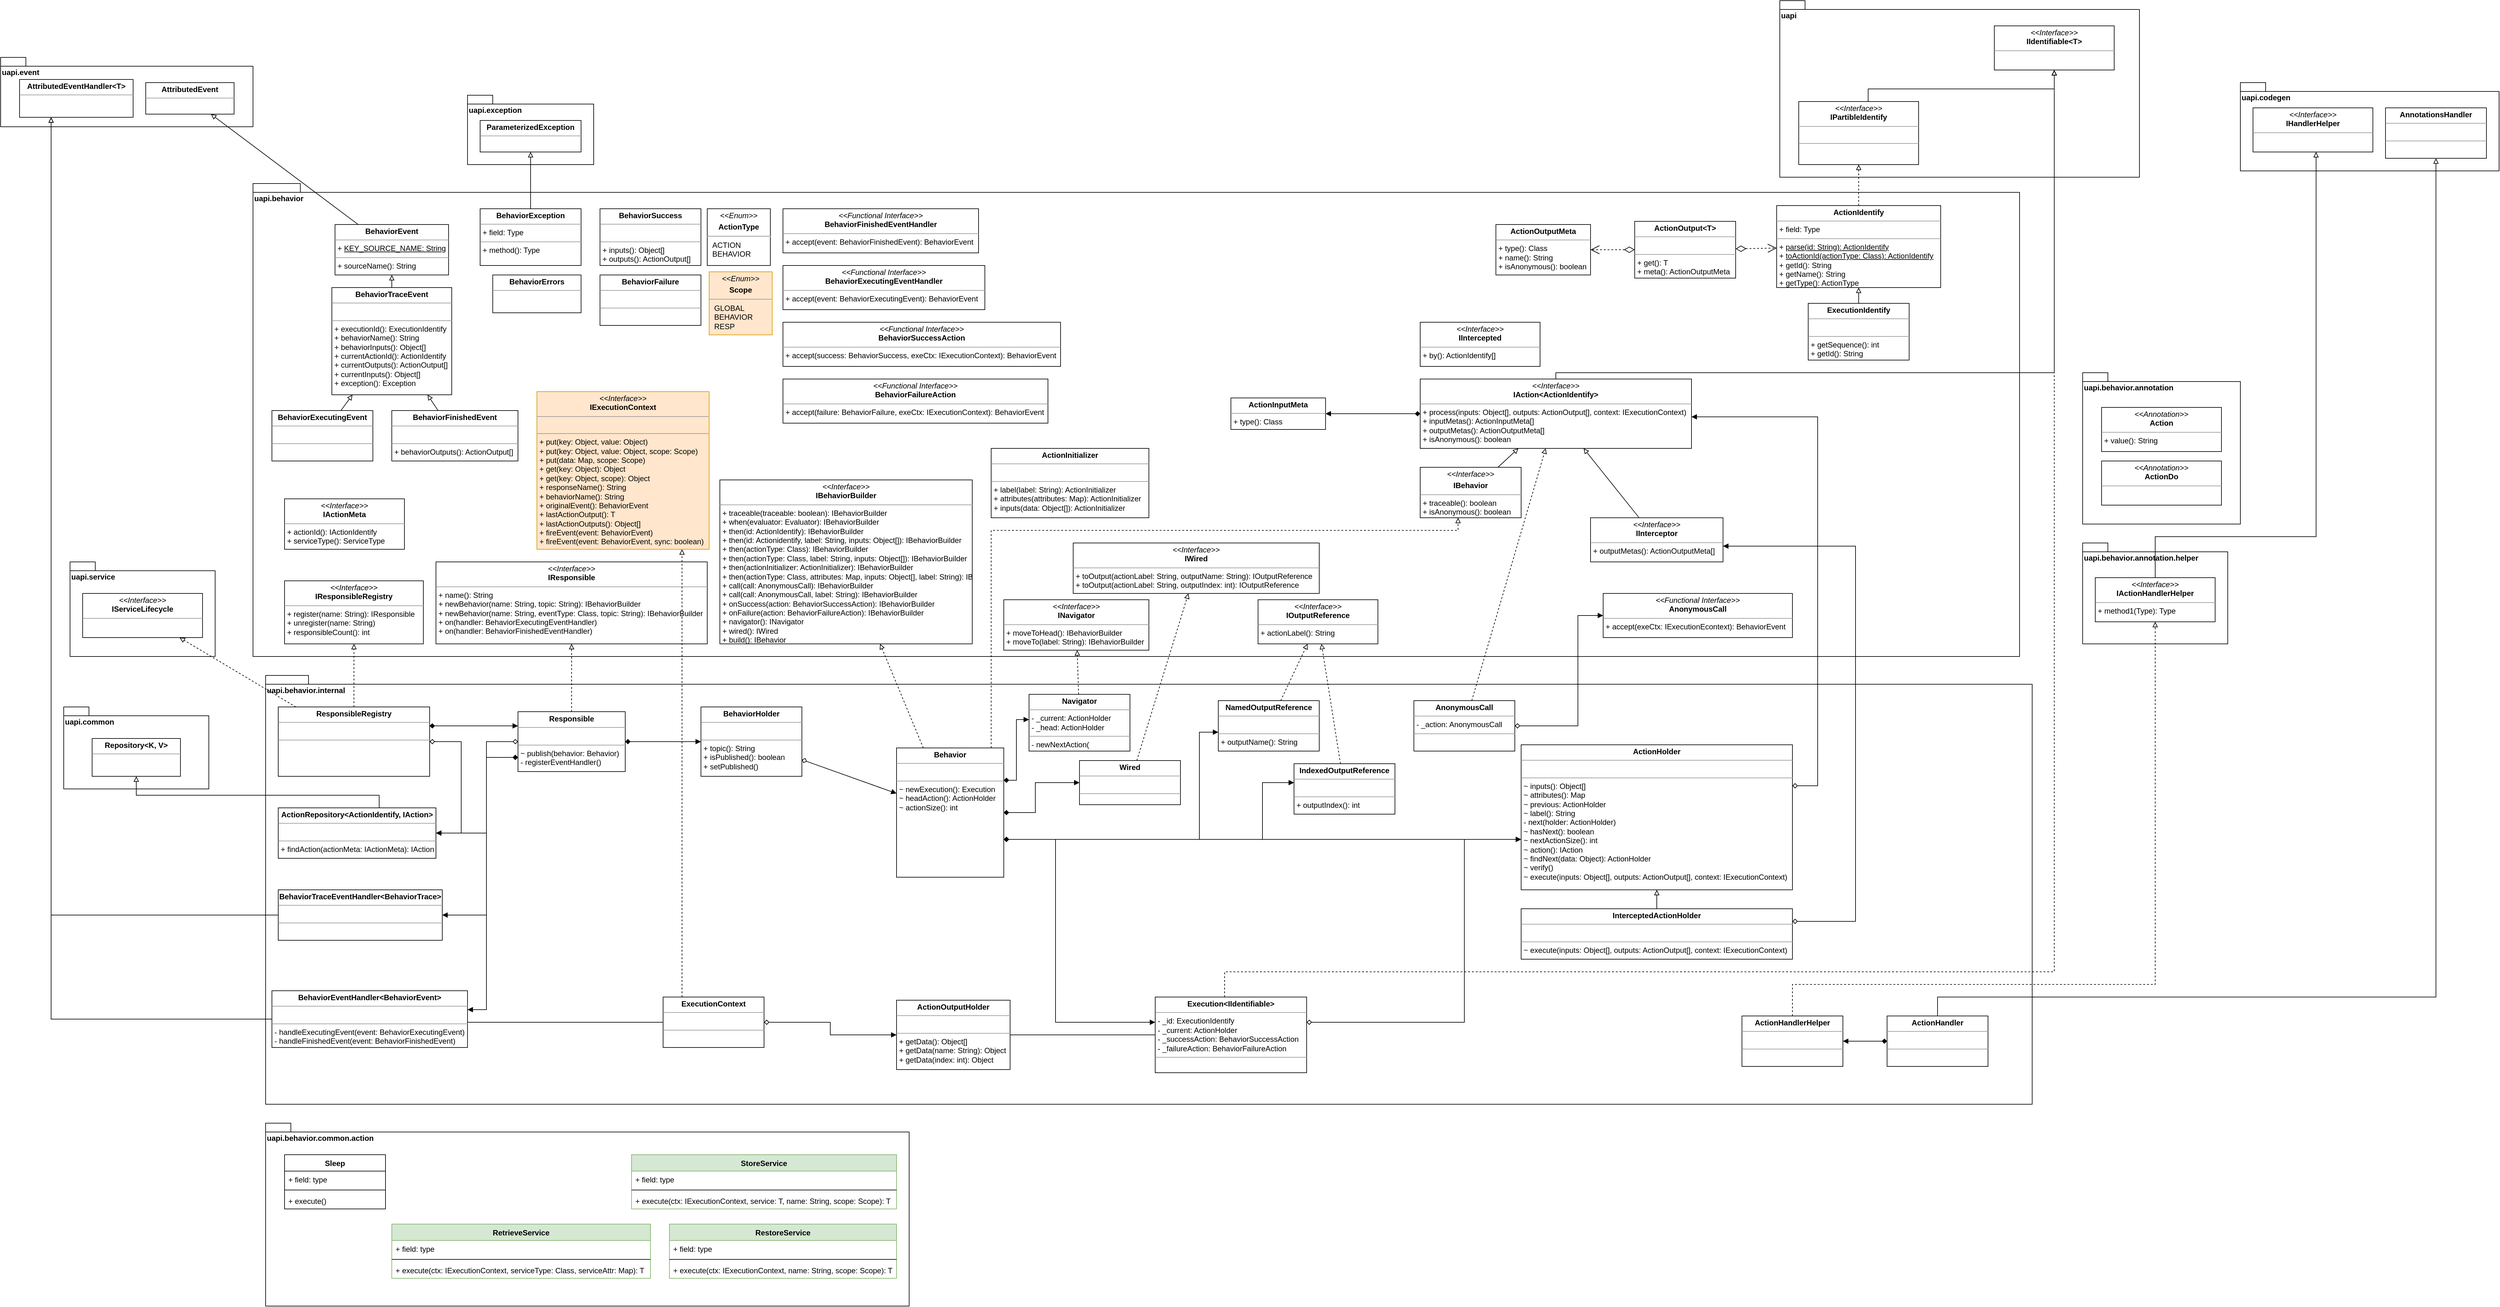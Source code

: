 <mxfile version="13.6.2" type="device" pages="3"><diagram id="YOuL4nuv2wj3NmSf2cQ1" name="Class Structure"><mxGraphModel dx="2379" dy="902" grid="1" gridSize="10" guides="1" tooltips="1" connect="1" arrows="1" fold="1" page="1" pageScale="1" pageWidth="827" pageHeight="1169" math="0" shadow="0"><root><mxCell id="0"/><mxCell id="PS_8pkDvt39hiwU-YLJq-33" value="Framework APIs" style="locked=1;" parent="0"/><mxCell id="PS_8pkDvt39hiwU-YLJq-34" value="uapi.event" style="shape=folder;fontStyle=1;spacingTop=10;tabWidth=40;tabHeight=14;tabPosition=left;html=1;align=left;verticalAlign=top;movable=1;resizable=1;rotatable=1;deletable=1;editable=1;connectable=1;" parent="PS_8pkDvt39hiwU-YLJq-33" vertex="1"><mxGeometry x="-260" y="120" width="400" height="110" as="geometry"/></mxCell><mxCell id="PS_8pkDvt39hiwU-YLJq-46" value="&lt;p style=&quot;margin: 0px ; margin-top: 4px ; text-align: center&quot;&gt;&lt;b&gt;AttributedEvent&lt;/b&gt;&lt;br&gt;&lt;/p&gt;&lt;hr size=&quot;1&quot;&gt;&lt;div style=&quot;height: 2px&quot;&gt;&lt;/div&gt;" style="verticalAlign=top;align=left;overflow=fill;fontSize=12;fontFamily=Helvetica;html=1;" parent="PS_8pkDvt39hiwU-YLJq-33" vertex="1"><mxGeometry x="-30" y="160" width="140" height="50" as="geometry"/></mxCell><mxCell id="PS_8pkDvt39hiwU-YLJq-126" value="&lt;p style=&quot;margin: 0px ; margin-top: 4px ; text-align: center&quot;&gt;&lt;b&gt;AttributedEventHandler&amp;lt;T&amp;gt;&lt;/b&gt;&lt;/p&gt;&lt;hr size=&quot;1&quot;&gt;&lt;div style=&quot;height: 2px&quot;&gt;&lt;/div&gt;" style="verticalAlign=top;align=left;overflow=fill;fontSize=12;fontFamily=Helvetica;html=1;" parent="PS_8pkDvt39hiwU-YLJq-33" vertex="1"><mxGeometry x="-230" y="155" width="180" height="60" as="geometry"/></mxCell><mxCell id="PS_8pkDvt39hiwU-YLJq-42" value="uapi.exception" style="shape=folder;fontStyle=1;spacingTop=10;tabWidth=40;tabHeight=14;tabPosition=left;html=1;align=left;verticalAlign=top;" parent="PS_8pkDvt39hiwU-YLJq-33" vertex="1"><mxGeometry x="480" y="180" width="200" height="110" as="geometry"/></mxCell><mxCell id="PS_8pkDvt39hiwU-YLJq-44" value="&lt;p style=&quot;margin: 0px ; margin-top: 4px ; text-align: center&quot;&gt;&lt;b&gt;ParameterizedException&lt;/b&gt;&lt;br&gt;&lt;/p&gt;&lt;hr size=&quot;1&quot;&gt;&lt;div style=&quot;height: 2px&quot;&gt;&lt;/div&gt;" style="verticalAlign=top;align=left;overflow=fill;fontSize=12;fontFamily=Helvetica;html=1;" parent="PS_8pkDvt39hiwU-YLJq-33" vertex="1"><mxGeometry x="500" y="220" width="160" height="50" as="geometry"/></mxCell><mxCell id="PS_8pkDvt39hiwU-YLJq-117" value="" style="group" parent="PS_8pkDvt39hiwU-YLJq-33" vertex="1" connectable="0"><mxGeometry x="-150" y="920" width="230" height="150" as="geometry"/></mxCell><mxCell id="PS_8pkDvt39hiwU-YLJq-119" value="" style="group" parent="PS_8pkDvt39hiwU-YLJq-117" vertex="1" connectable="0"><mxGeometry width="230" height="150" as="geometry"/></mxCell><mxCell id="PS_8pkDvt39hiwU-YLJq-114" value="uapi.service" style="shape=folder;fontStyle=1;spacingTop=10;tabWidth=40;tabHeight=14;tabPosition=left;html=1;align=left;verticalAlign=top;" parent="PS_8pkDvt39hiwU-YLJq-119" vertex="1"><mxGeometry width="230" height="150" as="geometry"/></mxCell><mxCell id="PS_8pkDvt39hiwU-YLJq-116" value="&lt;p style=&quot;margin: 0px ; margin-top: 4px ; text-align: center&quot;&gt;&lt;i&gt;&amp;lt;&amp;lt;Interface&amp;gt;&amp;gt;&lt;/i&gt;&lt;br&gt;&lt;b&gt;IServiceLifecycle&lt;/b&gt;&lt;br&gt;&lt;/p&gt;&lt;hr size=&quot;1&quot;&gt;&lt;p style=&quot;margin: 0px ; margin-left: 4px&quot;&gt;&lt;br&gt;&lt;/p&gt;" style="verticalAlign=top;align=left;overflow=fill;fontSize=12;fontFamily=Helvetica;html=1;" parent="PS_8pkDvt39hiwU-YLJq-119" vertex="1"><mxGeometry x="20" y="50" width="190" height="70" as="geometry"/></mxCell><mxCell id="PS_8pkDvt39hiwU-YLJq-14" value="uapi" style="shape=folder;fontStyle=1;spacingTop=10;tabWidth=40;tabHeight=14;tabPosition=left;html=1;align=left;verticalAlign=top;" parent="PS_8pkDvt39hiwU-YLJq-33" vertex="1"><mxGeometry x="2560" y="30" width="570" height="280" as="geometry"/></mxCell><mxCell id="PS_8pkDvt39hiwU-YLJq-13" value="&lt;p style=&quot;margin: 0px ; margin-top: 4px ; text-align: center&quot;&gt;&lt;i&gt;&amp;lt;&amp;lt;Interface&amp;gt;&amp;gt;&lt;/i&gt;&lt;br&gt;&lt;b&gt;IPartibleIdentify&lt;/b&gt;&lt;/p&gt;&lt;hr size=&quot;1&quot;&gt;&lt;p style=&quot;margin: 0px ; margin-left: 4px&quot;&gt;&lt;br&gt;&lt;/p&gt;&lt;hr size=&quot;1&quot;&gt;&lt;p style=&quot;margin: 0px ; margin-left: 4px&quot;&gt;&lt;br&gt;&lt;/p&gt;" style="verticalAlign=top;align=left;overflow=fill;fontSize=12;fontFamily=Helvetica;html=1;" parent="PS_8pkDvt39hiwU-YLJq-33" vertex="1"><mxGeometry x="2590" y="190" width="190" height="100" as="geometry"/></mxCell><mxCell id="PS_8pkDvt39hiwU-YLJq-163" value="&lt;p style=&quot;margin: 0px ; margin-top: 4px ; text-align: center&quot;&gt;&lt;i&gt;&amp;lt;&amp;lt;Interface&amp;gt;&amp;gt;&lt;/i&gt;&lt;br&gt;&lt;b&gt;IIdentifiable&amp;lt;T&amp;gt;&lt;/b&gt;&lt;br&gt;&lt;/p&gt;&lt;hr size=&quot;1&quot;&gt;&lt;p style=&quot;margin: 0px ; margin-left: 4px&quot;&gt;&lt;br&gt;&lt;/p&gt;" style="verticalAlign=top;align=left;overflow=fill;fontSize=12;fontFamily=Helvetica;html=1;strokeColor=#000000;" parent="PS_8pkDvt39hiwU-YLJq-33" vertex="1"><mxGeometry x="2900" y="70" width="190" height="70" as="geometry"/></mxCell><mxCell id="PS_8pkDvt39hiwU-YLJq-164" style="edgeStyle=orthogonalEdgeStyle;rounded=0;comic=0;orthogonalLoop=1;jettySize=auto;html=1;shadow=0;startArrow=none;startFill=0;endArrow=block;endFill=0;" parent="PS_8pkDvt39hiwU-YLJq-33" source="PS_8pkDvt39hiwU-YLJq-13" target="PS_8pkDvt39hiwU-YLJq-163" edge="1"><mxGeometry relative="1" as="geometry"><Array as="points"><mxPoint x="2700" y="170"/><mxPoint x="2995" y="170"/></Array></mxGeometry></mxCell><mxCell id="PS_8pkDvt39hiwU-YLJq-181" value="uapi.codegen" style="shape=folder;fontStyle=1;spacingTop=10;tabWidth=40;tabHeight=14;tabPosition=left;html=1;strokeColor=#000000;align=left;verticalAlign=top;" parent="PS_8pkDvt39hiwU-YLJq-33" vertex="1"><mxGeometry x="3290" y="160" width="410" height="140" as="geometry"/></mxCell><mxCell id="PS_8pkDvt39hiwU-YLJq-182" value="&lt;p style=&quot;margin: 0px ; margin-top: 4px ; text-align: center&quot;&gt;&lt;i&gt;&amp;lt;&amp;lt;Interface&amp;gt;&amp;gt;&lt;/i&gt;&lt;br&gt;&lt;b&gt;IHandlerHelper&lt;/b&gt;&lt;/p&gt;&lt;hr size=&quot;1&quot;&gt;&lt;p style=&quot;margin: 0px ; margin-left: 4px&quot;&gt;&lt;br&gt;&lt;/p&gt;" style="verticalAlign=top;align=left;overflow=fill;fontSize=12;fontFamily=Helvetica;html=1;strokeColor=#000000;" parent="PS_8pkDvt39hiwU-YLJq-33" vertex="1"><mxGeometry x="3310" y="200" width="190" height="70" as="geometry"/></mxCell><mxCell id="PS_8pkDvt39hiwU-YLJq-185" value="&lt;p style=&quot;margin: 0px ; margin-top: 4px ; text-align: center&quot;&gt;&lt;b&gt;AnnotationsHandler&lt;/b&gt;&lt;/p&gt;&lt;hr size=&quot;1&quot;&gt;&lt;p style=&quot;margin: 0px ; margin-left: 4px&quot;&gt;&lt;br&gt;&lt;/p&gt;&lt;hr size=&quot;1&quot;&gt;&lt;p style=&quot;margin: 0px ; margin-left: 4px&quot;&gt;&lt;br&gt;&lt;/p&gt;" style="verticalAlign=top;align=left;overflow=fill;fontSize=12;fontFamily=Helvetica;html=1;" parent="PS_8pkDvt39hiwU-YLJq-33" vertex="1"><mxGeometry x="3520" y="200" width="160" height="80" as="geometry"/></mxCell><mxCell id="ftzzcCDQLAiZgmoG_trD-7" value="uapi.common" style="shape=folder;fontStyle=1;spacingTop=10;tabWidth=40;tabHeight=14;tabPosition=left;html=1;strokeColor=#000000;align=left;verticalAlign=top;" parent="PS_8pkDvt39hiwU-YLJq-33" vertex="1"><mxGeometry x="-160" y="1150" width="230" height="130" as="geometry"/></mxCell><mxCell id="ftzzcCDQLAiZgmoG_trD-8" value="&lt;p style=&quot;margin: 0px ; margin-top: 4px ; text-align: center&quot;&gt;&lt;b&gt;Repository&amp;lt;K, V&amp;gt;&lt;/b&gt;&lt;/p&gt;&lt;hr size=&quot;1&quot;&gt;&lt;div style=&quot;height: 2px&quot;&gt;&lt;/div&gt;" style="verticalAlign=top;align=left;overflow=fill;fontSize=12;fontFamily=Helvetica;html=1;strokeColor=#000000;" parent="PS_8pkDvt39hiwU-YLJq-33" vertex="1"><mxGeometry x="-115" y="1200" width="140" height="60" as="geometry"/></mxCell><mxCell id="PS_8pkDvt39hiwU-YLJq-5" value="Behavior APIs" style="" parent="0"/><mxCell id="PS_8pkDvt39hiwU-YLJq-18" value="uapi.behavior" style="shape=folder;fontStyle=1;spacingTop=10;tabWidth=40;tabHeight=14;tabPosition=left;html=1;align=left;verticalAlign=top;" parent="PS_8pkDvt39hiwU-YLJq-5" vertex="1"><mxGeometry x="140" y="320" width="2800" height="750" as="geometry"/></mxCell><mxCell id="PS_8pkDvt39hiwU-YLJq-4" style="rounded=0;orthogonalLoop=1;jettySize=auto;html=1;startArrow=block;startFill=0;endArrow=none;endFill=0;" parent="PS_8pkDvt39hiwU-YLJq-5" source="ngCUkCQE1YpYWVDyAZ6t-6" target="PS_8pkDvt39hiwU-YLJq-3" edge="1"><mxGeometry relative="1" as="geometry"/></mxCell><mxCell id="ftzzcCDQLAiZgmoG_trD-3" style="edgeStyle=orthogonalEdgeStyle;rounded=0;comic=0;orthogonalLoop=1;jettySize=auto;html=1;shadow=0;startArrow=diamond;startFill=1;endArrow=block;endFill=1;" parent="PS_8pkDvt39hiwU-YLJq-5" source="ngCUkCQE1YpYWVDyAZ6t-6" target="PS_8pkDvt39hiwU-YLJq-20" edge="1"><mxGeometry relative="1" as="geometry"/></mxCell><mxCell id="ftzzcCDQLAiZgmoG_trD-4" style="edgeStyle=orthogonalEdgeStyle;rounded=0;comic=0;orthogonalLoop=1;jettySize=auto;html=1;shadow=0;startArrow=none;startFill=0;endArrow=block;endFill=0;" parent="PS_8pkDvt39hiwU-YLJq-5" source="ngCUkCQE1YpYWVDyAZ6t-6" target="PS_8pkDvt39hiwU-YLJq-163" edge="1"><mxGeometry relative="1" as="geometry"><Array as="points"><mxPoint x="2205" y="620"/><mxPoint x="2995" y="620"/></Array></mxGeometry></mxCell><mxCell id="ngCUkCQE1YpYWVDyAZ6t-6" value="&lt;p style=&quot;margin: 0px ; margin-top: 4px ; text-align: center&quot;&gt;&lt;i&gt;&amp;lt;&amp;lt;Interface&amp;gt;&amp;gt;&lt;/i&gt;&lt;br&gt;&lt;b&gt;IAction&amp;lt;ActionIdentify&amp;gt;&lt;/b&gt;&lt;/p&gt;&lt;hr size=&quot;1&quot;&gt;&lt;p style=&quot;margin: 0px ; margin-left: 4px&quot;&gt;+ process(inputs: Object[], outputs: ActionOutput[], context: IExecutionContext&lt;span&gt;)&lt;/span&gt;&lt;/p&gt;&lt;p style=&quot;margin: 0px ; margin-left: 4px&quot;&gt;&lt;span&gt;+ inputMetas(): ActionInputMeta[]&lt;/span&gt;&lt;/p&gt;&lt;p style=&quot;margin: 0px ; margin-left: 4px&quot;&gt;&lt;span&gt;+ outputMetas(): ActionOutputMeta[]&lt;/span&gt;&lt;/p&gt;&lt;p style=&quot;margin: 0px ; margin-left: 4px&quot;&gt;&lt;span&gt;+ isAnonymous(): boolean&lt;/span&gt;&lt;/p&gt;" style="verticalAlign=top;align=left;overflow=fill;fontSize=12;fontFamily=Helvetica;html=1;" parent="PS_8pkDvt39hiwU-YLJq-5" vertex="1"><mxGeometry x="1990" y="630" width="430" height="110" as="geometry"/></mxCell><mxCell id="PS_8pkDvt39hiwU-YLJq-3" value="&lt;p style=&quot;margin: 0px ; margin-top: 4px ; text-align: center&quot;&gt;&lt;i&gt;&amp;lt;&amp;lt;Interface&amp;gt;&amp;gt;&lt;/i&gt;&lt;/p&gt;&lt;p style=&quot;margin: 0px ; margin-top: 4px ; text-align: center&quot;&gt;&lt;b&gt;IBehavior&lt;/b&gt;&lt;/p&gt;&lt;hr size=&quot;1&quot;&gt;&lt;p style=&quot;margin: 0px ; margin-left: 4px&quot;&gt;+ traceable(): boolean&lt;/p&gt;&lt;p style=&quot;margin: 0px ; margin-left: 4px&quot;&gt;+ isAnonymous(): boolean&lt;/p&gt;" style="verticalAlign=top;align=left;overflow=fill;fontSize=12;fontFamily=Helvetica;html=1;" parent="PS_8pkDvt39hiwU-YLJq-5" vertex="1"><mxGeometry x="1990" y="770" width="160" height="80" as="geometry"/></mxCell><mxCell id="PS_8pkDvt39hiwU-YLJq-16" value="&lt;p style=&quot;margin: 0px ; margin-top: 4px ; text-align: center&quot;&gt;&lt;b&gt;ActionIdentify&lt;/b&gt;&lt;/p&gt;&lt;hr size=&quot;1&quot;&gt;&lt;p style=&quot;margin: 0px ; margin-left: 4px&quot;&gt;+ field: Type&lt;/p&gt;&lt;hr size=&quot;1&quot;&gt;&lt;p style=&quot;margin: 0px ; margin-left: 4px&quot;&gt;+ &lt;u&gt;parse(id: String): ActionIdentify&lt;/u&gt;&lt;/p&gt;&lt;p style=&quot;margin: 0px ; margin-left: 4px&quot;&gt;+ &lt;u&gt;toActionId(actionType: Class): ActionIdentify&lt;/u&gt;&lt;/p&gt;&lt;p style=&quot;margin: 0px ; margin-left: 4px&quot;&gt;+ getId(): String&lt;/p&gt;&lt;p style=&quot;margin: 0px ; margin-left: 4px&quot;&gt;+ getName(): String&lt;/p&gt;&lt;p style=&quot;margin: 0px ; margin-left: 4px&quot;&gt;+ getType(): ActionType&lt;/p&gt;" style="verticalAlign=top;align=left;overflow=fill;fontSize=12;fontFamily=Helvetica;html=1;" parent="PS_8pkDvt39hiwU-YLJq-5" vertex="1"><mxGeometry x="2555" y="355" width="260" height="130" as="geometry"/></mxCell><mxCell id="PS_8pkDvt39hiwU-YLJq-17" style="rounded=0;orthogonalLoop=1;jettySize=auto;html=1;startArrow=none;startFill=0;endArrow=block;endFill=0;dashed=1;" parent="PS_8pkDvt39hiwU-YLJq-5" source="PS_8pkDvt39hiwU-YLJq-16" target="PS_8pkDvt39hiwU-YLJq-13" edge="1"><mxGeometry relative="1" as="geometry"/></mxCell><mxCell id="PS_8pkDvt39hiwU-YLJq-19" value="&lt;p style=&quot;margin: 4px 0px 0px ; text-align: center&quot;&gt;&lt;i&gt;&amp;lt;&amp;lt;Enum&amp;gt;&amp;gt;&lt;/i&gt;&lt;/p&gt;&lt;p style=&quot;margin: 4px 0px 0px ; text-align: center&quot;&gt;&lt;b&gt;ActionType&lt;/b&gt;&lt;/p&gt;&lt;hr&gt;&lt;p style=&quot;margin: 0px ; margin-left: 8px&quot;&gt;ACTION&lt;/p&gt;&lt;p style=&quot;margin: 0px ; margin-left: 8px&quot;&gt;BEHAVIOR&lt;/p&gt;" style="verticalAlign=top;align=left;overflow=fill;fontSize=12;fontFamily=Helvetica;html=1;" parent="PS_8pkDvt39hiwU-YLJq-5" vertex="1"><mxGeometry x="860" y="360" width="100" height="90" as="geometry"/></mxCell><mxCell id="PS_8pkDvt39hiwU-YLJq-20" value="&lt;p style=&quot;margin: 0px ; margin-top: 4px ; text-align: center&quot;&gt;&lt;b&gt;ActionInputMeta&lt;/b&gt;&lt;/p&gt;&lt;hr size=&quot;1&quot;&gt;&lt;p style=&quot;margin: 0px ; margin-left: 4px&quot;&gt;+ type(): Class&lt;/p&gt;" style="verticalAlign=top;align=left;overflow=fill;fontSize=12;fontFamily=Helvetica;html=1;" parent="PS_8pkDvt39hiwU-YLJq-5" vertex="1"><mxGeometry x="1690" y="660" width="150" height="50" as="geometry"/></mxCell><mxCell id="PS_8pkDvt39hiwU-YLJq-21" value="&lt;p style=&quot;margin: 0px ; margin-top: 4px ; text-align: center&quot;&gt;&lt;b&gt;ActionOutputMeta&lt;/b&gt;&lt;/p&gt;&lt;hr size=&quot;1&quot;&gt;&lt;p style=&quot;margin: 0px ; margin-left: 4px&quot;&gt;+ type(): Class&lt;/p&gt;&lt;p style=&quot;margin: 0px ; margin-left: 4px&quot;&gt;+ name(): String&lt;/p&gt;&lt;p style=&quot;margin: 0px ; margin-left: 4px&quot;&gt;+ isAnonymous(): boolean&lt;/p&gt;" style="verticalAlign=top;align=left;overflow=fill;fontSize=12;fontFamily=Helvetica;html=1;" parent="PS_8pkDvt39hiwU-YLJq-5" vertex="1"><mxGeometry x="2110" y="385" width="150" height="80" as="geometry"/></mxCell><mxCell id="PS_8pkDvt39hiwU-YLJq-22" value="&lt;p style=&quot;margin: 0px ; margin-top: 4px ; text-align: center&quot;&gt;&lt;b&gt;ActionOutput&amp;lt;T&amp;gt;&lt;/b&gt;&lt;/p&gt;&lt;hr size=&quot;1&quot;&gt;&lt;p style=&quot;margin: 0px ; margin-left: 4px&quot;&gt;&lt;br&gt;&lt;/p&gt;&lt;hr size=&quot;1&quot;&gt;&lt;p style=&quot;margin: 0px ; margin-left: 4px&quot;&gt;+ get(): T&lt;/p&gt;&lt;p style=&quot;margin: 0px ; margin-left: 4px&quot;&gt;+ meta(): ActionOutputMeta&lt;/p&gt;" style="verticalAlign=top;align=left;overflow=fill;fontSize=12;fontFamily=Helvetica;html=1;" parent="PS_8pkDvt39hiwU-YLJq-5" vertex="1"><mxGeometry x="2330" y="380" width="160" height="90" as="geometry"/></mxCell><mxCell id="PS_8pkDvt39hiwU-YLJq-24" value="" style="endArrow=open;html=1;endSize=12;startArrow=diamondThin;startSize=14;startFill=0;align=left;verticalAlign=bottom;dashed=1;" parent="PS_8pkDvt39hiwU-YLJq-5" source="PS_8pkDvt39hiwU-YLJq-22" target="PS_8pkDvt39hiwU-YLJq-16" edge="1"><mxGeometry x="-1" y="3" relative="1" as="geometry"><mxPoint x="460" y="400" as="sourcePoint"/><mxPoint x="620" y="400" as="targetPoint"/></mxGeometry></mxCell><mxCell id="PS_8pkDvt39hiwU-YLJq-26" value="" style="endArrow=open;html=1;endSize=12;startArrow=diamondThin;startSize=14;startFill=0;align=left;verticalAlign=bottom;dashed=1;" parent="PS_8pkDvt39hiwU-YLJq-5" source="PS_8pkDvt39hiwU-YLJq-22" target="PS_8pkDvt39hiwU-YLJq-21" edge="1"><mxGeometry x="-1" y="3" relative="1" as="geometry"><mxPoint x="750" y="420" as="sourcePoint"/><mxPoint x="910" y="420" as="targetPoint"/></mxGeometry></mxCell><mxCell id="PS_8pkDvt39hiwU-YLJq-28" value="&lt;p style=&quot;margin: 0px ; margin-top: 4px ; text-align: center&quot;&gt;&lt;b&gt;BehaviorErrors&lt;/b&gt;&lt;/p&gt;&lt;hr size=&quot;1&quot;&gt;&lt;div style=&quot;height: 2px&quot;&gt;&lt;/div&gt;" style="verticalAlign=top;align=left;overflow=fill;fontSize=12;fontFamily=Helvetica;html=1;" parent="PS_8pkDvt39hiwU-YLJq-5" vertex="1"><mxGeometry x="520" y="465" width="140" height="60" as="geometry"/></mxCell><mxCell id="PS_8pkDvt39hiwU-YLJq-39" style="edgeStyle=none;rounded=0;orthogonalLoop=1;jettySize=auto;html=1;startArrow=none;startFill=0;endArrow=block;endFill=0;" parent="PS_8pkDvt39hiwU-YLJq-5" source="PS_8pkDvt39hiwU-YLJq-38" target="PS_8pkDvt39hiwU-YLJq-46" edge="1"><mxGeometry relative="1" as="geometry"><mxPoint x="1110" y="280" as="targetPoint"/></mxGeometry></mxCell><mxCell id="PS_8pkDvt39hiwU-YLJq-38" value="&lt;p style=&quot;margin: 0px ; margin-top: 4px ; text-align: center&quot;&gt;&lt;b&gt;BehaviorEvent&lt;/b&gt;&lt;/p&gt;&lt;hr size=&quot;1&quot;&gt;&lt;p style=&quot;margin: 0px ; margin-left: 4px&quot;&gt;+ &lt;u&gt;KEY_SOURCE_NAME: String&lt;/u&gt;&lt;/p&gt;&lt;hr size=&quot;1&quot;&gt;&lt;p style=&quot;margin: 0px ; margin-left: 4px&quot;&gt;+ sourceName(): String&lt;/p&gt;" style="verticalAlign=top;align=left;overflow=fill;fontSize=12;fontFamily=Helvetica;html=1;" parent="PS_8pkDvt39hiwU-YLJq-5" vertex="1"><mxGeometry x="270" y="385" width="180" height="80" as="geometry"/></mxCell><mxCell id="PS_8pkDvt39hiwU-YLJq-51" style="edgeStyle=none;rounded=0;orthogonalLoop=1;jettySize=auto;html=1;startArrow=none;startFill=0;endArrow=block;endFill=0;" parent="PS_8pkDvt39hiwU-YLJq-5" source="PS_8pkDvt39hiwU-YLJq-50" target="PS_8pkDvt39hiwU-YLJq-44" edge="1"><mxGeometry relative="1" as="geometry"/></mxCell><mxCell id="PS_8pkDvt39hiwU-YLJq-50" value="&lt;p style=&quot;margin: 0px ; margin-top: 4px ; text-align: center&quot;&gt;&lt;b&gt;BehaviorException&lt;/b&gt;&lt;br&gt;&lt;/p&gt;&lt;hr size=&quot;1&quot;&gt;&lt;p style=&quot;margin: 0px ; margin-left: 4px&quot;&gt;+ field: Type&lt;/p&gt;&lt;hr size=&quot;1&quot;&gt;&lt;p style=&quot;margin: 0px ; margin-left: 4px&quot;&gt;+ method(): Type&lt;/p&gt;" style="verticalAlign=top;align=left;overflow=fill;fontSize=12;fontFamily=Helvetica;html=1;" parent="PS_8pkDvt39hiwU-YLJq-5" vertex="1"><mxGeometry x="500" y="360" width="160" height="90" as="geometry"/></mxCell><mxCell id="PS_8pkDvt39hiwU-YLJq-56" style="edgeStyle=none;rounded=0;orthogonalLoop=1;jettySize=auto;html=1;startArrow=none;startFill=0;endArrow=block;endFill=0;" parent="PS_8pkDvt39hiwU-YLJq-5" source="PS_8pkDvt39hiwU-YLJq-53" target="PS_8pkDvt39hiwU-YLJq-103" edge="1"><mxGeometry relative="1" as="geometry"/></mxCell><mxCell id="PS_8pkDvt39hiwU-YLJq-53" value="&lt;p style=&quot;margin: 0px ; margin-top: 4px ; text-align: center&quot;&gt;&lt;b&gt;BehaviorExecutingEvent&lt;/b&gt;&lt;br&gt;&lt;/p&gt;&lt;hr size=&quot;1&quot;&gt;&lt;p style=&quot;margin: 0px ; margin-left: 4px&quot;&gt;&lt;br&gt;&lt;/p&gt;&lt;hr size=&quot;1&quot;&gt;&lt;p style=&quot;margin: 0px ; margin-left: 4px&quot;&gt;&lt;br&gt;&lt;/p&gt;" style="verticalAlign=top;align=left;overflow=fill;fontSize=12;fontFamily=Helvetica;html=1;" parent="PS_8pkDvt39hiwU-YLJq-5" vertex="1"><mxGeometry x="170" y="680" width="160" height="80" as="geometry"/></mxCell><mxCell id="PS_8pkDvt39hiwU-YLJq-55" style="edgeStyle=none;rounded=0;orthogonalLoop=1;jettySize=auto;html=1;startArrow=none;startFill=0;endArrow=block;endFill=0;" parent="PS_8pkDvt39hiwU-YLJq-5" source="PS_8pkDvt39hiwU-YLJq-103" target="PS_8pkDvt39hiwU-YLJq-38" edge="1"><mxGeometry relative="1" as="geometry"/></mxCell><mxCell id="PS_8pkDvt39hiwU-YLJq-57" value="&lt;p style=&quot;margin: 0px ; margin-top: 4px ; text-align: center&quot;&gt;&lt;i&gt;&amp;lt;&amp;lt;Functional Interface&amp;gt;&amp;gt;&lt;/i&gt;&lt;br&gt;&lt;b&gt;BehaviorExecutingEventHandler&lt;/b&gt;&lt;/p&gt;&lt;hr size=&quot;1&quot;&gt;&lt;p style=&quot;margin: 0px ; margin-left: 4px&quot;&gt;+ accept(event: BehaviorExecutingEvent): BehaviorEvent&lt;br&gt;&lt;/p&gt;" style="verticalAlign=top;align=left;overflow=fill;fontSize=12;fontFamily=Helvetica;html=1;" parent="PS_8pkDvt39hiwU-YLJq-5" vertex="1"><mxGeometry x="980" y="450" width="320" height="70" as="geometry"/></mxCell><mxCell id="PS_8pkDvt39hiwU-YLJq-68" value="&lt;p style=&quot;margin: 0px ; margin-top: 4px ; text-align: center&quot;&gt;&lt;b&gt;BehaviorFailure&lt;/b&gt;&lt;br&gt;&lt;/p&gt;&lt;hr size=&quot;1&quot;&gt;&lt;p style=&quot;margin: 0px ; margin-left: 4px&quot;&gt;&lt;br&gt;&lt;/p&gt;&lt;hr size=&quot;1&quot;&gt;&lt;p style=&quot;margin: 0px ; margin-left: 4px&quot;&gt;&lt;br&gt;&lt;/p&gt;" style="verticalAlign=top;align=left;overflow=fill;fontSize=12;fontFamily=Helvetica;html=1;" parent="PS_8pkDvt39hiwU-YLJq-5" vertex="1"><mxGeometry x="690" y="465" width="160" height="80" as="geometry"/></mxCell><mxCell id="PS_8pkDvt39hiwU-YLJq-70" style="edgeStyle=none;rounded=0;orthogonalLoop=1;jettySize=auto;html=1;startArrow=none;startFill=0;endArrow=block;endFill=0;" parent="PS_8pkDvt39hiwU-YLJq-5" source="PS_8pkDvt39hiwU-YLJq-69" target="PS_8pkDvt39hiwU-YLJq-103" edge="1"><mxGeometry relative="1" as="geometry"/></mxCell><mxCell id="PS_8pkDvt39hiwU-YLJq-69" value="&lt;p style=&quot;margin: 0px ; margin-top: 4px ; text-align: center&quot;&gt;&lt;b&gt;BehaviorFinishedEvent&lt;/b&gt;&lt;br&gt;&lt;/p&gt;&lt;hr size=&quot;1&quot;&gt;&lt;p style=&quot;margin: 0px ; margin-left: 4px&quot;&gt;&lt;br&gt;&lt;/p&gt;&lt;hr size=&quot;1&quot;&gt;&lt;p style=&quot;margin: 0px ; margin-left: 4px&quot;&gt;+ behaviorOutputs(): ActionOutput[]&lt;/p&gt;" style="verticalAlign=top;align=left;overflow=fill;fontSize=12;fontFamily=Helvetica;html=1;" parent="PS_8pkDvt39hiwU-YLJq-5" vertex="1"><mxGeometry x="360" y="680" width="200" height="80" as="geometry"/></mxCell><mxCell id="PS_8pkDvt39hiwU-YLJq-71" value="&lt;p style=&quot;margin: 0px ; margin-top: 4px ; text-align: center&quot;&gt;&lt;i&gt;&amp;lt;&amp;lt;Functional Interface&amp;gt;&amp;gt;&lt;/i&gt;&lt;br&gt;&lt;b&gt;BehaviorFinishedEventHandler&lt;/b&gt;&lt;br&gt;&lt;/p&gt;&lt;hr size=&quot;1&quot;&gt;&lt;p style=&quot;margin: 0px ; margin-left: 4px&quot;&gt;+ accept(event: BehaviorFinishedEvent): BehaviorEvent&lt;br&gt;&lt;/p&gt;" style="verticalAlign=top;align=left;overflow=fill;fontSize=12;fontFamily=Helvetica;html=1;" parent="PS_8pkDvt39hiwU-YLJq-5" vertex="1"><mxGeometry x="980" y="360" width="310" height="70" as="geometry"/></mxCell><mxCell id="PS_8pkDvt39hiwU-YLJq-72" value="&lt;p style=&quot;margin: 0px ; margin-top: 4px ; text-align: center&quot;&gt;&lt;b&gt;BehaviorSuccess&lt;/b&gt;&lt;br&gt;&lt;/p&gt;&lt;hr size=&quot;1&quot;&gt;&lt;p style=&quot;margin: 0px ; margin-left: 4px&quot;&gt;&lt;br&gt;&lt;/p&gt;&lt;hr size=&quot;1&quot;&gt;&lt;p style=&quot;margin: 0px ; margin-left: 4px&quot;&gt;+ inputs(): Object[]&lt;/p&gt;&lt;p style=&quot;margin: 0px ; margin-left: 4px&quot;&gt;+ outputs(): ActionOutput[]&lt;/p&gt;" style="verticalAlign=top;align=left;overflow=fill;fontSize=12;fontFamily=Helvetica;html=1;" parent="PS_8pkDvt39hiwU-YLJq-5" vertex="1"><mxGeometry x="690" y="360" width="160" height="90" as="geometry"/></mxCell><mxCell id="PS_8pkDvt39hiwU-YLJq-74" style="edgeStyle=none;rounded=0;orthogonalLoop=1;jettySize=auto;html=1;startArrow=none;startFill=0;endArrow=block;endFill=0;" parent="PS_8pkDvt39hiwU-YLJq-5" source="PS_8pkDvt39hiwU-YLJq-73" target="PS_8pkDvt39hiwU-YLJq-16" edge="1"><mxGeometry relative="1" as="geometry"/></mxCell><mxCell id="PS_8pkDvt39hiwU-YLJq-73" value="&lt;p style=&quot;margin: 0px ; margin-top: 4px ; text-align: center&quot;&gt;&lt;b&gt;ExecutionIdentify&lt;/b&gt;&lt;br&gt;&lt;/p&gt;&lt;hr size=&quot;1&quot;&gt;&lt;p style=&quot;margin: 0px ; margin-left: 4px&quot;&gt;&lt;br&gt;&lt;/p&gt;&lt;hr size=&quot;1&quot;&gt;&lt;p style=&quot;margin: 0px ; margin-left: 4px&quot;&gt;+ getSequence(): int&lt;/p&gt;&lt;p style=&quot;margin: 0px ; margin-left: 4px&quot;&gt;+ getId(): String&lt;/p&gt;" style="verticalAlign=top;align=left;overflow=fill;fontSize=12;fontFamily=Helvetica;html=1;" parent="PS_8pkDvt39hiwU-YLJq-5" vertex="1"><mxGeometry x="2605" y="510" width="160" height="90" as="geometry"/></mxCell><mxCell id="PS_8pkDvt39hiwU-YLJq-83" value="&lt;p style=&quot;margin: 0px ; margin-top: 4px ; text-align: center&quot;&gt;&lt;i&gt;&amp;lt;&amp;lt;Functional Interface&amp;gt;&amp;gt;&lt;/i&gt;&lt;br&gt;&lt;b&gt;BehaviorFailureAction&lt;/b&gt;&lt;br&gt;&lt;/p&gt;&lt;hr size=&quot;1&quot;&gt;&lt;p style=&quot;margin: 0px ; margin-left: 4px&quot;&gt;+ accept(failure: BehaviorFailure, exeCtx: IExecutionContext): BehaviorEvent&lt;br&gt;&lt;/p&gt;" style="verticalAlign=top;align=left;overflow=fill;fontSize=12;fontFamily=Helvetica;html=1;" parent="PS_8pkDvt39hiwU-YLJq-5" vertex="1"><mxGeometry x="980" y="630" width="420" height="70" as="geometry"/></mxCell><mxCell id="PS_8pkDvt39hiwU-YLJq-86" value="&lt;p style=&quot;margin: 0px ; margin-top: 4px ; text-align: center&quot;&gt;&lt;i&gt;&amp;lt;&amp;lt;Functional Interface&amp;gt;&amp;gt;&lt;/i&gt;&lt;br&gt;&lt;b&gt;BehaviorSuccessAction&lt;/b&gt;&lt;/p&gt;&lt;hr size=&quot;1&quot;&gt;&lt;p style=&quot;margin: 0px ; margin-left: 4px&quot;&gt;+ accept(success: BehaviorSuccess, exeCtx: IExecutionContext): BehaviorEvent&lt;br&gt;&lt;/p&gt;" style="verticalAlign=top;align=left;overflow=fill;fontSize=12;fontFamily=Helvetica;html=1;" parent="PS_8pkDvt39hiwU-YLJq-5" vertex="1"><mxGeometry x="980" y="540" width="440" height="70" as="geometry"/></mxCell><mxCell id="PS_8pkDvt39hiwU-YLJq-87" value="&lt;p style=&quot;margin: 0px ; margin-top: 4px ; text-align: center&quot;&gt;&lt;i&gt;&amp;lt;&amp;lt;Functional Interface&amp;gt;&amp;gt;&lt;/i&gt;&lt;br&gt;&lt;b&gt;AnonymousCall&lt;/b&gt;&lt;br&gt;&lt;/p&gt;&lt;hr size=&quot;1&quot;&gt;&lt;p style=&quot;margin: 0px ; margin-left: 4px&quot;&gt;+ accept(exeCtx: IExecutionEcontext): BehaviorEvent&lt;br&gt;&lt;/p&gt;" style="verticalAlign=top;align=left;overflow=fill;fontSize=12;fontFamily=Helvetica;html=1;" parent="PS_8pkDvt39hiwU-YLJq-5" vertex="1"><mxGeometry x="2280" y="970" width="300" height="70" as="geometry"/></mxCell><mxCell id="PS_8pkDvt39hiwU-YLJq-88" value="&lt;p style=&quot;margin: 0px ; margin-top: 4px ; text-align: center&quot;&gt;&lt;i&gt;&amp;lt;&amp;lt;Interface&amp;gt;&amp;gt;&lt;/i&gt;&lt;br&gt;&lt;b&gt;IBehaviorBuilder&lt;/b&gt;&lt;br&gt;&lt;/p&gt;&lt;hr size=&quot;1&quot;&gt;&lt;p style=&quot;margin: 0px ; margin-left: 4px&quot;&gt;+ traceable(traceable: boolean): IBehaviorBuilder&lt;br&gt;&lt;/p&gt;&lt;p style=&quot;margin: 0px ; margin-left: 4px&quot;&gt;+ when(evaluator: Evaluator): IBehaviorBuilder&lt;/p&gt;&lt;p style=&quot;margin: 0px ; margin-left: 4px&quot;&gt;+ then(id: ActionIdentify): IBehaviorBuilder&lt;/p&gt;&lt;p style=&quot;margin: 0px ; margin-left: 4px&quot;&gt;+ then(id: Actionidentify, label: String, inputs: Object[]): IBehaviorBuilder&lt;/p&gt;&lt;p style=&quot;margin: 0px ; margin-left: 4px&quot;&gt;+ then(actionType: Class): IBehaviorBuilder&lt;/p&gt;&lt;p style=&quot;margin: 0px ; margin-left: 4px&quot;&gt;+ then(actionType: Class, label: String, inputs: Object[]): IBehaviorBuilder&lt;/p&gt;&lt;p style=&quot;margin: 0px ; margin-left: 4px&quot;&gt;+ then(actionInitializer: ActionInitializer): IBehaviorBuilder&lt;/p&gt;&lt;p style=&quot;margin: 0px ; margin-left: 4px&quot;&gt;+ then(actionType: Class, attributes: Map, inputs: Object[], label: String): IBehaviorBuilder&lt;/p&gt;&lt;p style=&quot;margin: 0px ; margin-left: 4px&quot;&gt;+ call(call: AnonymousCall): IBehaviorBuilder&lt;/p&gt;&lt;p style=&quot;margin: 0px ; margin-left: 4px&quot;&gt;+ call(call: AnonymousCall, label: String): IBehaviorBuilder&lt;/p&gt;&lt;p style=&quot;margin: 0px ; margin-left: 4px&quot;&gt;+ onSuccess(action: BehaviorSuccessAction): IBehaviorBuilder&lt;/p&gt;&lt;p style=&quot;margin: 0px ; margin-left: 4px&quot;&gt;+ onFailure(action: BehaviorFailureAction): IBehaviorBuilder&lt;/p&gt;&lt;p style=&quot;margin: 0px ; margin-left: 4px&quot;&gt;+ navigator(): INavigator&lt;/p&gt;&lt;p style=&quot;margin: 0px ; margin-left: 4px&quot;&gt;+ wired(): IWired&lt;/p&gt;&lt;p style=&quot;margin: 0px ; margin-left: 4px&quot;&gt;+ build(): IBehavior&lt;/p&gt;" style="verticalAlign=top;align=left;overflow=fill;fontSize=12;fontFamily=Helvetica;html=1;" parent="PS_8pkDvt39hiwU-YLJq-5" vertex="1"><mxGeometry x="880" y="790" width="400" height="260" as="geometry"/></mxCell><mxCell id="PS_8pkDvt39hiwU-YLJq-91" value="&lt;p style=&quot;margin: 0px ; margin-top: 4px ; text-align: center&quot;&gt;&lt;i&gt;&amp;lt;&amp;lt;Interface&amp;gt;&amp;gt;&lt;/i&gt;&lt;br&gt;&lt;b&gt;IExecutionContext&lt;/b&gt;&lt;/p&gt;&lt;hr size=&quot;1&quot;&gt;&lt;p style=&quot;margin: 0px ; margin-left: 4px&quot;&gt;&lt;br&gt;&lt;/p&gt;&lt;hr size=&quot;1&quot;&gt;&lt;p style=&quot;margin: 0px ; margin-left: 4px&quot;&gt;+ put(key: Object, value: Object)&lt;br&gt;&lt;/p&gt;&lt;p style=&quot;margin: 0px ; margin-left: 4px&quot;&gt;+ put(key: Object, value: Object, scope: Scope)&lt;/p&gt;&lt;p style=&quot;margin: 0px ; margin-left: 4px&quot;&gt;+ put(data: Map, scope: Scope)&lt;/p&gt;&lt;p style=&quot;margin: 0px ; margin-left: 4px&quot;&gt;+ get(key: Object): Object&lt;/p&gt;&lt;p style=&quot;margin: 0px ; margin-left: 4px&quot;&gt;+ get(key: Object, scope): Object&lt;/p&gt;&lt;p style=&quot;margin: 0px ; margin-left: 4px&quot;&gt;+ responseName(): String&lt;/p&gt;&lt;p style=&quot;margin: 0px ; margin-left: 4px&quot;&gt;+ behaviorName(): String&lt;/p&gt;&lt;p style=&quot;margin: 0px ; margin-left: 4px&quot;&gt;+ originalEvent(): BehaviorEvent&lt;/p&gt;&lt;p style=&quot;margin: 0px ; margin-left: 4px&quot;&gt;+ lastActionOutput(): T&lt;/p&gt;&lt;p style=&quot;margin: 0px ; margin-left: 4px&quot;&gt;+ lastActionOutputs(): Object[]&lt;/p&gt;&lt;p style=&quot;margin: 0px ; margin-left: 4px&quot;&gt;+ fireEvent(event: BehaviorEvent)&lt;/p&gt;&lt;p style=&quot;margin: 0px ; margin-left: 4px&quot;&gt;+ fireEvent(event: BehaviorEvent, sync: boolean)&lt;/p&gt;" style="verticalAlign=top;align=left;overflow=fill;fontSize=12;fontFamily=Helvetica;html=1;fillColor=#ffe6cc;strokeColor=#d79b00;" parent="PS_8pkDvt39hiwU-YLJq-5" vertex="1"><mxGeometry x="590" y="650" width="273" height="250" as="geometry"/></mxCell><mxCell id="PS_8pkDvt39hiwU-YLJq-92" value="&lt;p style=&quot;margin: 4px 0px 0px ; text-align: center&quot;&gt;&lt;i&gt;&amp;lt;&amp;lt;Enum&amp;gt;&amp;gt;&lt;/i&gt;&lt;/p&gt;&lt;p style=&quot;margin: 4px 0px 0px ; text-align: center&quot;&gt;&lt;b&gt;Scope&lt;/b&gt;&lt;/p&gt;&lt;hr&gt;&lt;p style=&quot;margin: 0px ; margin-left: 8px&quot;&gt;GLOBAL&lt;/p&gt;&lt;p style=&quot;margin: 0px ; margin-left: 8px&quot;&gt;BEHAVIOR&lt;/p&gt;&lt;p style=&quot;margin: 0px ; margin-left: 8px&quot;&gt;RESP&lt;/p&gt;" style="verticalAlign=top;align=left;overflow=fill;fontSize=12;fontFamily=Helvetica;html=1;fillColor=#ffe6cc;strokeColor=#d79b00;" parent="PS_8pkDvt39hiwU-YLJq-5" vertex="1"><mxGeometry x="863" y="460" width="100" height="100" as="geometry"/></mxCell><mxCell id="PS_8pkDvt39hiwU-YLJq-93" value="&lt;p style=&quot;margin: 0px ; margin-top: 4px ; text-align: center&quot;&gt;&lt;i&gt;&amp;lt;&amp;lt;Interface&amp;gt;&amp;gt;&lt;/i&gt;&lt;br&gt;&lt;b&gt;IIntercepted&lt;/b&gt;&lt;br&gt;&lt;/p&gt;&lt;hr size=&quot;1&quot;&gt;&lt;p style=&quot;margin: 0px ; margin-left: 4px&quot;&gt;+ by(): ActionIdentify[]&lt;br&gt;&lt;/p&gt;" style="verticalAlign=top;align=left;overflow=fill;fontSize=12;fontFamily=Helvetica;html=1;" parent="PS_8pkDvt39hiwU-YLJq-5" vertex="1"><mxGeometry x="1990" y="540" width="190" height="70" as="geometry"/></mxCell><mxCell id="PS_8pkDvt39hiwU-YLJq-95" style="edgeStyle=none;rounded=0;orthogonalLoop=1;jettySize=auto;html=1;startArrow=none;startFill=0;endArrow=block;endFill=0;" parent="PS_8pkDvt39hiwU-YLJq-5" source="PS_8pkDvt39hiwU-YLJq-94" target="ngCUkCQE1YpYWVDyAZ6t-6" edge="1"><mxGeometry relative="1" as="geometry"/></mxCell><mxCell id="PS_8pkDvt39hiwU-YLJq-94" value="&lt;p style=&quot;margin: 0px ; margin-top: 4px ; text-align: center&quot;&gt;&lt;i&gt;&amp;lt;&amp;lt;Interface&amp;gt;&amp;gt;&lt;/i&gt;&lt;br&gt;&lt;b&gt;IInterceptor&lt;/b&gt;&lt;br&gt;&lt;/p&gt;&lt;hr size=&quot;1&quot;&gt;&lt;p style=&quot;margin: 0px ; margin-left: 4px&quot;&gt;+ outputMetas(): ActionOutputMeta[]&lt;br&gt;&lt;/p&gt;" style="verticalAlign=top;align=left;overflow=fill;fontSize=12;fontFamily=Helvetica;html=1;" parent="PS_8pkDvt39hiwU-YLJq-5" vertex="1"><mxGeometry x="2260" y="850" width="210" height="70" as="geometry"/></mxCell><mxCell id="PS_8pkDvt39hiwU-YLJq-96" value="&lt;p style=&quot;margin: 0px ; margin-top: 4px ; text-align: center&quot;&gt;&lt;i&gt;&amp;lt;&amp;lt;Interface&amp;gt;&amp;gt;&lt;/i&gt;&lt;br&gt;&lt;b&gt;INavigator&lt;/b&gt;&lt;br&gt;&lt;/p&gt;&lt;hr size=&quot;1&quot;&gt;&lt;p style=&quot;margin: 0px ; margin-left: 4px&quot;&gt;+ moveToHead(): IBehaviorBuilder&lt;br&gt;&lt;/p&gt;&lt;p style=&quot;margin: 0px ; margin-left: 4px&quot;&gt;+ moveTo(label: String): IBehaviorBuilder&lt;/p&gt;" style="verticalAlign=top;align=left;overflow=fill;fontSize=12;fontFamily=Helvetica;html=1;" parent="PS_8pkDvt39hiwU-YLJq-5" vertex="1"><mxGeometry x="1330" y="980" width="230" height="80" as="geometry"/></mxCell><mxCell id="PS_8pkDvt39hiwU-YLJq-99" value="&lt;p style=&quot;margin: 0px ; margin-top: 4px ; text-align: center&quot;&gt;&lt;i&gt;&amp;lt;&amp;lt;Interface&amp;gt;&amp;gt;&lt;/i&gt;&lt;br&gt;&lt;b&gt;IOutputReference&lt;/b&gt;&lt;/p&gt;&lt;hr size=&quot;1&quot;&gt;&lt;p style=&quot;margin: 0px ; margin-left: 4px&quot;&gt;+ actionLabel(): String&lt;br&gt;&lt;/p&gt;" style="verticalAlign=top;align=left;overflow=fill;fontSize=12;fontFamily=Helvetica;html=1;" parent="PS_8pkDvt39hiwU-YLJq-5" vertex="1"><mxGeometry x="1733" y="980" width="190" height="70" as="geometry"/></mxCell><mxCell id="PS_8pkDvt39hiwU-YLJq-100" value="&lt;p style=&quot;margin: 0px ; margin-top: 4px ; text-align: center&quot;&gt;&lt;i&gt;&amp;lt;&amp;lt;Interface&amp;gt;&amp;gt;&lt;/i&gt;&lt;br&gt;&lt;b&gt;IResponsible&lt;/b&gt;&lt;br&gt;&lt;/p&gt;&lt;hr size=&quot;1&quot;&gt;&lt;p style=&quot;margin: 0px ; margin-left: 4px&quot;&gt;+ name(): String&lt;br&gt;&lt;/p&gt;&lt;p style=&quot;margin: 0px ; margin-left: 4px&quot;&gt;+ newBehavior(name: String, topic: String): IBehaviorBuilder&lt;/p&gt;&lt;p style=&quot;margin: 0px ; margin-left: 4px&quot;&gt;+ newBehavior(name: String, eventType: Class, topic: String): IBehaviorBuilder&lt;/p&gt;&lt;p style=&quot;margin: 0px ; margin-left: 4px&quot;&gt;+ on(handler: BehaviorExecutingEventHandler)&lt;/p&gt;&lt;p style=&quot;margin: 0px ; margin-left: 4px&quot;&gt;+ on(handler: BehaviorFinishedEventHandler)&lt;/p&gt;" style="verticalAlign=top;align=left;overflow=fill;fontSize=12;fontFamily=Helvetica;html=1;" parent="PS_8pkDvt39hiwU-YLJq-5" vertex="1"><mxGeometry x="430" y="920" width="430" height="130" as="geometry"/></mxCell><mxCell id="PS_8pkDvt39hiwU-YLJq-101" value="&lt;p style=&quot;margin: 0px ; margin-top: 4px ; text-align: center&quot;&gt;&lt;i&gt;&amp;lt;&amp;lt;Interface&amp;gt;&amp;gt;&lt;/i&gt;&lt;br&gt;&lt;b&gt;IResponsibleRegistry&lt;/b&gt;&lt;/p&gt;&lt;hr size=&quot;1&quot;&gt;&lt;p style=&quot;margin: 0px ; margin-left: 4px&quot;&gt;+ register(name: String): IResponsible&lt;br&gt;&lt;/p&gt;&lt;p style=&quot;margin: 0px ; margin-left: 4px&quot;&gt;+ unregister(name: String)&lt;/p&gt;&lt;p style=&quot;margin: 0px ; margin-left: 4px&quot;&gt;+ responsibleCount(): int&lt;/p&gt;" style="verticalAlign=top;align=left;overflow=fill;fontSize=12;fontFamily=Helvetica;html=1;" parent="PS_8pkDvt39hiwU-YLJq-5" vertex="1"><mxGeometry x="190" y="950" width="220" height="100" as="geometry"/></mxCell><mxCell id="PS_8pkDvt39hiwU-YLJq-102" value="&lt;p style=&quot;margin: 0px ; margin-top: 4px ; text-align: center&quot;&gt;&lt;i&gt;&amp;lt;&amp;lt;Interface&amp;gt;&amp;gt;&lt;/i&gt;&lt;br&gt;&lt;b&gt;IWired&lt;/b&gt;&lt;br&gt;&lt;/p&gt;&lt;hr size=&quot;1&quot;&gt;&lt;p style=&quot;margin: 0px ; margin-left: 4px&quot;&gt;+ toOutput(actionLabel: String, outputName: String): IOutputReference&lt;br&gt;&lt;/p&gt;&lt;p style=&quot;margin: 0px ; margin-left: 4px&quot;&gt;+ toOutput(actionLabel: String, outputIndex: int): IOutputReference&lt;/p&gt;" style="verticalAlign=top;align=left;overflow=fill;fontSize=12;fontFamily=Helvetica;html=1;" parent="PS_8pkDvt39hiwU-YLJq-5" vertex="1"><mxGeometry x="1440" y="890" width="390" height="80" as="geometry"/></mxCell><mxCell id="PS_8pkDvt39hiwU-YLJq-103" value="&lt;p style=&quot;margin: 0px ; margin-top: 4px ; text-align: center&quot;&gt;&lt;b&gt;BehaviorTraceEvent&lt;/b&gt;&lt;/p&gt;&lt;hr size=&quot;1&quot;&gt;&lt;p style=&quot;margin: 0px ; margin-left: 4px&quot;&gt;&lt;br&gt;&lt;/p&gt;&lt;hr size=&quot;1&quot;&gt;&lt;p style=&quot;margin: 0px ; margin-left: 4px&quot;&gt;+ executionId(): ExecutionIdentify&lt;/p&gt;&lt;p style=&quot;margin: 0px ; margin-left: 4px&quot;&gt;+ behaviorName(): String&lt;/p&gt;&lt;p style=&quot;margin: 0px ; margin-left: 4px&quot;&gt;+ behaviorInputs(): Object[]&lt;/p&gt;&lt;p style=&quot;margin: 0px ; margin-left: 4px&quot;&gt;+ currentActionId(): ActionIdentify&lt;/p&gt;&lt;p style=&quot;margin: 0px ; margin-left: 4px&quot;&gt;+ currentOutputs(): ActionOutput[]&lt;/p&gt;&lt;p style=&quot;margin: 0px ; margin-left: 4px&quot;&gt;+ currentInputs(): Object[]&lt;/p&gt;&lt;p style=&quot;margin: 0px ; margin-left: 4px&quot;&gt;+ exception(): Exception&lt;/p&gt;" style="verticalAlign=top;align=left;overflow=fill;fontSize=12;fontFamily=Helvetica;html=1;" parent="PS_8pkDvt39hiwU-YLJq-5" vertex="1"><mxGeometry x="265" y="485" width="190" height="170" as="geometry"/></mxCell><mxCell id="PS_8pkDvt39hiwU-YLJq-174" value="uapi.behavior.annotation" style="shape=folder;fontStyle=1;spacingTop=10;tabWidth=40;tabHeight=14;tabPosition=left;html=1;strokeColor=#000000;align=left;verticalAlign=top;" parent="PS_8pkDvt39hiwU-YLJq-5" vertex="1"><mxGeometry x="3040" y="620" width="250" height="240" as="geometry"/></mxCell><mxCell id="PS_8pkDvt39hiwU-YLJq-175" value="&lt;p style=&quot;margin: 0px ; margin-top: 4px ; text-align: center&quot;&gt;&lt;i&gt;&amp;lt;&amp;lt;Annotation&amp;gt;&amp;gt;&lt;/i&gt;&lt;br&gt;&lt;b&gt;Action&lt;/b&gt;&lt;/p&gt;&lt;hr size=&quot;1&quot;&gt;&lt;p style=&quot;margin: 0px ; margin-left: 4px&quot;&gt;+ value(): String&lt;br&gt;&lt;/p&gt;" style="verticalAlign=top;align=left;overflow=fill;fontSize=12;fontFamily=Helvetica;html=1;strokeColor=#000000;" parent="PS_8pkDvt39hiwU-YLJq-5" vertex="1"><mxGeometry x="3070" y="675" width="190" height="70" as="geometry"/></mxCell><mxCell id="PS_8pkDvt39hiwU-YLJq-176" value="&lt;p style=&quot;margin: 0px ; margin-top: 4px ; text-align: center&quot;&gt;&lt;i&gt;&amp;lt;&amp;lt;Annotation&amp;gt;&amp;gt;&lt;/i&gt;&lt;br&gt;&lt;b&gt;ActionDo&lt;/b&gt;&lt;/p&gt;&lt;hr size=&quot;1&quot;&gt;&lt;p style=&quot;margin: 0px ; margin-left: 4px&quot;&gt;&lt;br&gt;&lt;/p&gt;" style="verticalAlign=top;align=left;overflow=fill;fontSize=12;fontFamily=Helvetica;html=1;strokeColor=#000000;" parent="PS_8pkDvt39hiwU-YLJq-5" vertex="1"><mxGeometry x="3070" y="760" width="190" height="70" as="geometry"/></mxCell><mxCell id="PS_8pkDvt39hiwU-YLJq-179" value="uapi.behavior.annotation.helper" style="shape=folder;fontStyle=1;spacingTop=10;tabWidth=40;tabHeight=14;tabPosition=left;html=1;strokeColor=#000000;align=left;verticalAlign=top;" parent="PS_8pkDvt39hiwU-YLJq-5" vertex="1"><mxGeometry x="3040" y="890" width="230" height="160" as="geometry"/></mxCell><mxCell id="PS_8pkDvt39hiwU-YLJq-184" style="rounded=0;comic=0;orthogonalLoop=1;jettySize=auto;html=1;shadow=0;startArrow=none;startFill=0;endArrow=block;endFill=0;edgeStyle=orthogonalEdgeStyle;" parent="PS_8pkDvt39hiwU-YLJq-5" source="PS_8pkDvt39hiwU-YLJq-180" target="PS_8pkDvt39hiwU-YLJq-182" edge="1"><mxGeometry relative="1" as="geometry"><Array as="points"><mxPoint x="3155" y="880"/><mxPoint x="3410" y="880"/></Array></mxGeometry></mxCell><mxCell id="PS_8pkDvt39hiwU-YLJq-180" value="&lt;p style=&quot;margin: 0px ; margin-top: 4px ; text-align: center&quot;&gt;&lt;i&gt;&amp;lt;&amp;lt;Interface&amp;gt;&amp;gt;&lt;/i&gt;&lt;br&gt;&lt;b&gt;IActionHandlerHelper&lt;/b&gt;&lt;/p&gt;&lt;hr size=&quot;1&quot;&gt;&lt;p style=&quot;margin: 0px ; margin-left: 4px&quot;&gt;+ method1(Type): Type&lt;br&gt;&lt;/p&gt;" style="verticalAlign=top;align=left;overflow=fill;fontSize=12;fontFamily=Helvetica;html=1;strokeColor=#000000;" parent="PS_8pkDvt39hiwU-YLJq-5" vertex="1"><mxGeometry x="3060" y="945" width="190" height="70" as="geometry"/></mxCell><mxCell id="ftzzcCDQLAiZgmoG_trD-0" value="&lt;p style=&quot;margin: 0px ; margin-top: 4px ; text-align: center&quot;&gt;&lt;i&gt;&amp;lt;&amp;lt;Interface&amp;gt;&amp;gt;&lt;/i&gt;&lt;br&gt;&lt;b&gt;IActionMeta&lt;/b&gt;&lt;/p&gt;&lt;hr size=&quot;1&quot;&gt;&lt;p style=&quot;margin: 0px ; margin-left: 4px&quot;&gt;+ actionId(): IActionIdentify&lt;br&gt;&lt;/p&gt;&lt;p style=&quot;margin: 0px ; margin-left: 4px&quot;&gt;+ serviceType(): ServiceType&lt;/p&gt;" style="verticalAlign=top;align=left;overflow=fill;fontSize=12;fontFamily=Helvetica;html=1;" parent="PS_8pkDvt39hiwU-YLJq-5" vertex="1"><mxGeometry x="190" y="820" width="190" height="80" as="geometry"/></mxCell><mxCell id="IL5bmhA5dvTICwrTwbuZ-9" value="&lt;p style=&quot;margin: 0px ; margin-top: 4px ; text-align: center&quot;&gt;&lt;b&gt;ActionInitializer&lt;/b&gt;&lt;/p&gt;&lt;hr size=&quot;1&quot;&gt;&lt;p style=&quot;margin: 0px ; margin-left: 4px&quot;&gt;&lt;br&gt;&lt;/p&gt;&lt;hr size=&quot;1&quot;&gt;&lt;p style=&quot;margin: 0px 0px 0px 4px&quot;&gt;+ label(label: String): ActionInitializer&lt;/p&gt;&lt;p style=&quot;margin: 0px 0px 0px 4px&quot;&gt;+ attributes(attributes: Map): ActionInitializer&lt;/p&gt;&lt;p style=&quot;margin: 0px 0px 0px 4px&quot;&gt;+ inputs(data: Object[]): ActionInitializer&lt;/p&gt;" style="verticalAlign=top;align=left;overflow=fill;fontSize=12;fontFamily=Helvetica;html=1;" parent="PS_8pkDvt39hiwU-YLJq-5" vertex="1"><mxGeometry x="1310" y="740" width="250" height="110" as="geometry"/></mxCell><mxCell id="PS_8pkDvt39hiwU-YLJq-31" value="Behavior Implementation" style="locked=1;" parent="0"/><mxCell id="PS_8pkDvt39hiwU-YLJq-32" value="uapi.behavior.internal" style="shape=folder;fontStyle=1;spacingTop=10;tabWidth=40;tabHeight=14;tabPosition=left;html=1;align=left;verticalAlign=top;" parent="PS_8pkDvt39hiwU-YLJq-31" vertex="1"><mxGeometry x="160" y="1100" width="2800" height="680" as="geometry"/></mxCell><mxCell id="PS_8pkDvt39hiwU-YLJq-110" style="edgeStyle=none;rounded=0;orthogonalLoop=1;jettySize=auto;html=1;startArrow=none;startFill=0;endArrow=block;endFill=0;dashed=1;" parent="PS_8pkDvt39hiwU-YLJq-31" source="PS_8pkDvt39hiwU-YLJq-108" target="PS_8pkDvt39hiwU-YLJq-101" edge="1"><mxGeometry relative="1" as="geometry"/></mxCell><mxCell id="PS_8pkDvt39hiwU-YLJq-113" style="rounded=0;orthogonalLoop=1;jettySize=auto;html=1;startArrow=diamond;startFill=1;endArrow=block;endFill=1;shadow=0;comic=0;anchorPointDirection=1;edgeStyle=orthogonalEdgeStyle;" parent="PS_8pkDvt39hiwU-YLJq-31" source="PS_8pkDvt39hiwU-YLJq-108" target="PS_8pkDvt39hiwU-YLJq-111" edge="1"><mxGeometry relative="1" as="geometry"><Array as="points"><mxPoint x="500" y="1180"/><mxPoint x="500" y="1180"/></Array></mxGeometry></mxCell><mxCell id="PS_8pkDvt39hiwU-YLJq-118" style="edgeStyle=none;rounded=0;orthogonalLoop=1;jettySize=auto;html=1;startArrow=none;startFill=0;endArrow=block;endFill=0;dashed=1;" parent="PS_8pkDvt39hiwU-YLJq-31" source="PS_8pkDvt39hiwU-YLJq-108" target="PS_8pkDvt39hiwU-YLJq-116" edge="1"><mxGeometry relative="1" as="geometry"/></mxCell><mxCell id="ftzzcCDQLAiZgmoG_trD-17" style="edgeStyle=orthogonalEdgeStyle;rounded=0;comic=0;orthogonalLoop=1;jettySize=auto;html=1;shadow=0;startArrow=diamond;startFill=0;endArrow=block;endFill=1;fontColor=#FF0000;" parent="PS_8pkDvt39hiwU-YLJq-31" source="PS_8pkDvt39hiwU-YLJq-108" target="ftzzcCDQLAiZgmoG_trD-11" edge="1"><mxGeometry relative="1" as="geometry"><Array as="points"><mxPoint x="470" y="1205"/><mxPoint x="470" y="1350"/></Array></mxGeometry></mxCell><mxCell id="PS_8pkDvt39hiwU-YLJq-108" value="&lt;p style=&quot;margin: 0px ; margin-top: 4px ; text-align: center&quot;&gt;&lt;b&gt;ResponsibleRegistry&lt;/b&gt;&lt;/p&gt;&lt;hr size=&quot;1&quot;&gt;&lt;p style=&quot;margin: 0px ; margin-left: 4px&quot;&gt;&lt;br&gt;&lt;/p&gt;&lt;hr size=&quot;1&quot;&gt;&lt;p style=&quot;margin: 0px ; margin-left: 4px&quot;&gt;&lt;br&gt;&lt;/p&gt;" style="verticalAlign=top;align=left;overflow=fill;fontSize=12;fontFamily=Helvetica;html=1;" parent="PS_8pkDvt39hiwU-YLJq-31" vertex="1"><mxGeometry x="180" y="1150" width="240" height="110" as="geometry"/></mxCell><mxCell id="PS_8pkDvt39hiwU-YLJq-112" style="edgeStyle=none;rounded=0;orthogonalLoop=1;jettySize=auto;html=1;dashed=1;startArrow=none;startFill=0;endArrow=block;endFill=0;" parent="PS_8pkDvt39hiwU-YLJq-31" source="PS_8pkDvt39hiwU-YLJq-111" target="PS_8pkDvt39hiwU-YLJq-100" edge="1"><mxGeometry relative="1" as="geometry"/></mxCell><mxCell id="PS_8pkDvt39hiwU-YLJq-124" style="edgeStyle=orthogonalEdgeStyle;rounded=0;comic=0;orthogonalLoop=1;jettySize=auto;html=1;shadow=0;startArrow=diamond;startFill=1;endArrow=block;endFill=1;" parent="PS_8pkDvt39hiwU-YLJq-31" source="PS_8pkDvt39hiwU-YLJq-111" target="PS_8pkDvt39hiwU-YLJq-123" edge="1"><mxGeometry relative="1" as="geometry"><Array as="points"><mxPoint x="510" y="1230"/><mxPoint x="510" y="1630"/></Array></mxGeometry></mxCell><mxCell id="PS_8pkDvt39hiwU-YLJq-130" style="edgeStyle=none;rounded=0;comic=0;orthogonalLoop=1;jettySize=auto;html=1;shadow=0;startArrow=diamond;startFill=1;endArrow=block;endFill=1;" parent="PS_8pkDvt39hiwU-YLJq-31" source="PS_8pkDvt39hiwU-YLJq-111" target="PS_8pkDvt39hiwU-YLJq-129" edge="1"><mxGeometry relative="1" as="geometry"/></mxCell><mxCell id="PS_8pkDvt39hiwU-YLJq-160" style="edgeStyle=orthogonalEdgeStyle;rounded=0;comic=0;orthogonalLoop=1;jettySize=auto;html=1;shadow=0;startArrow=diamond;startFill=0;endArrow=block;endFill=1;" parent="PS_8pkDvt39hiwU-YLJq-31" source="PS_8pkDvt39hiwU-YLJq-111" target="PS_8pkDvt39hiwU-YLJq-128" edge="1"><mxGeometry relative="1" as="geometry"><mxPoint x="560" y="1230" as="sourcePoint"/><Array as="points"><mxPoint x="510" y="1230"/><mxPoint x="510" y="1480"/></Array></mxGeometry></mxCell><mxCell id="PS_8pkDvt39hiwU-YLJq-197" style="edgeStyle=orthogonalEdgeStyle;rounded=0;comic=0;orthogonalLoop=1;jettySize=auto;html=1;shadow=0;startArrow=none;startFill=0;endArrow=none;endFill=0;" parent="PS_8pkDvt39hiwU-YLJq-31" source="PS_8pkDvt39hiwU-YLJq-123" target="PS_8pkDvt39hiwU-YLJq-194" edge="1"><mxGeometry relative="1" as="geometry"><Array as="points"><mxPoint x="550" y="1650"/><mxPoint x="550" y="1650"/></Array></mxGeometry></mxCell><mxCell id="ftzzcCDQLAiZgmoG_trD-16" style="edgeStyle=orthogonalEdgeStyle;rounded=0;comic=0;orthogonalLoop=1;jettySize=auto;html=1;shadow=0;startArrow=diamond;startFill=0;endArrow=block;endFill=1;fontColor=#FF0000;" parent="PS_8pkDvt39hiwU-YLJq-31" source="PS_8pkDvt39hiwU-YLJq-111" target="ftzzcCDQLAiZgmoG_trD-11" edge="1"><mxGeometry relative="1" as="geometry"><Array as="points"><mxPoint x="510" y="1205"/><mxPoint x="510" y="1350"/></Array></mxGeometry></mxCell><mxCell id="PS_8pkDvt39hiwU-YLJq-111" value="&lt;p style=&quot;margin: 0px ; margin-top: 4px ; text-align: center&quot;&gt;&lt;b&gt;Responsible&lt;/b&gt;&lt;/p&gt;&lt;hr size=&quot;1&quot;&gt;&lt;p style=&quot;margin: 0px ; margin-left: 4px&quot;&gt;&lt;br&gt;&lt;/p&gt;&lt;hr size=&quot;1&quot;&gt;&lt;p style=&quot;margin: 0px ; margin-left: 4px&quot;&gt;~ publish(behavior: Behavior)&lt;/p&gt;&lt;p style=&quot;margin: 0px ; margin-left: 4px&quot;&gt;- registerEventHandler()&lt;/p&gt;" style="verticalAlign=top;align=left;overflow=fill;fontSize=12;fontFamily=Helvetica;html=1;" parent="PS_8pkDvt39hiwU-YLJq-31" vertex="1"><mxGeometry x="560" y="1157.5" width="170" height="95" as="geometry"/></mxCell><mxCell id="PS_8pkDvt39hiwU-YLJq-123" value="&lt;p style=&quot;margin: 0px ; margin-top: 4px ; text-align: center&quot;&gt;&lt;b&gt;BehaviorEventHandler&amp;lt;BehaviorEvent&amp;gt;&lt;/b&gt;&lt;/p&gt;&lt;hr size=&quot;1&quot;&gt;&lt;p style=&quot;margin: 0px ; margin-left: 4px&quot;&gt;&lt;br&gt;&lt;/p&gt;&lt;hr size=&quot;1&quot;&gt;&lt;p style=&quot;margin: 0px ; margin-left: 4px&quot;&gt;-&amp;nbsp;handleExecutingEvent(event: BehaviorExecutingEvent)&lt;/p&gt;&lt;p style=&quot;margin: 0px ; margin-left: 4px&quot;&gt;- handleFinishedEvent(event: BehaviorFinishedEvent)&lt;/p&gt;" style="verticalAlign=top;align=left;overflow=fill;fontSize=12;fontFamily=Helvetica;html=1;" parent="PS_8pkDvt39hiwU-YLJq-31" vertex="1"><mxGeometry x="170" y="1600" width="310" height="90" as="geometry"/></mxCell><mxCell id="PS_8pkDvt39hiwU-YLJq-127" style="edgeStyle=orthogonalEdgeStyle;rounded=0;comic=0;orthogonalLoop=1;jettySize=auto;html=1;shadow=0;startArrow=none;startFill=0;endArrow=block;endFill=0;" parent="PS_8pkDvt39hiwU-YLJq-31" source="PS_8pkDvt39hiwU-YLJq-123" target="PS_8pkDvt39hiwU-YLJq-126" edge="1"><mxGeometry relative="1" as="geometry"><Array as="points"><mxPoint x="-180" y="1645"/></Array></mxGeometry></mxCell><mxCell id="PS_8pkDvt39hiwU-YLJq-139" style="edgeStyle=orthogonalEdgeStyle;rounded=0;comic=0;orthogonalLoop=1;jettySize=auto;html=1;shadow=0;startArrow=none;startFill=0;endArrow=block;endFill=0;" parent="PS_8pkDvt39hiwU-YLJq-31" source="PS_8pkDvt39hiwU-YLJq-128" target="PS_8pkDvt39hiwU-YLJq-126" edge="1"><mxGeometry relative="1" as="geometry"><Array as="points"><mxPoint x="-180" y="1480"/></Array></mxGeometry></mxCell><mxCell id="PS_8pkDvt39hiwU-YLJq-128" value="&lt;p style=&quot;margin: 0px ; margin-top: 4px ; text-align: center&quot;&gt;&lt;b&gt;BehaviorTraceEventHandler&amp;lt;BehaviorTrace&amp;gt;&lt;/b&gt;&lt;/p&gt;&lt;hr size=&quot;1&quot;&gt;&lt;p style=&quot;margin: 0px ; margin-left: 4px&quot;&gt;&lt;br&gt;&lt;/p&gt;&lt;hr size=&quot;1&quot;&gt;&lt;p style=&quot;margin: 0px ; margin-left: 4px&quot;&gt;&lt;br&gt;&lt;/p&gt;" style="verticalAlign=top;align=left;overflow=fill;fontSize=12;fontFamily=Helvetica;html=1;" parent="PS_8pkDvt39hiwU-YLJq-31" vertex="1"><mxGeometry x="180" y="1440" width="260" height="80" as="geometry"/></mxCell><mxCell id="PS_8pkDvt39hiwU-YLJq-131" style="edgeStyle=none;rounded=0;comic=0;orthogonalLoop=1;jettySize=auto;html=1;shadow=0;startArrow=diamond;startFill=0;endArrow=block;endFill=1;" parent="PS_8pkDvt39hiwU-YLJq-31" source="PS_8pkDvt39hiwU-YLJq-129" target="PS_8pkDvt39hiwU-YLJq-132" edge="1"><mxGeometry relative="1" as="geometry"/></mxCell><mxCell id="PS_8pkDvt39hiwU-YLJq-129" value="&lt;p style=&quot;margin: 0px ; margin-top: 4px ; text-align: center&quot;&gt;&lt;b&gt;BehaviorHolder&lt;/b&gt;&lt;/p&gt;&lt;hr size=&quot;1&quot;&gt;&lt;p style=&quot;margin: 0px ; margin-left: 4px&quot;&gt;&lt;br&gt;&lt;/p&gt;&lt;hr size=&quot;1&quot;&gt;&lt;p style=&quot;margin: 0px ; margin-left: 4px&quot;&gt;+ topic(): String&lt;/p&gt;&lt;p style=&quot;margin: 0px ; margin-left: 4px&quot;&gt;+ isPublished(): boolean&lt;/p&gt;&lt;p style=&quot;margin: 0px ; margin-left: 4px&quot;&gt;+ setPublished()&lt;/p&gt;" style="verticalAlign=top;align=left;overflow=fill;fontSize=12;fontFamily=Helvetica;html=1;strokeColor=#000000;" parent="PS_8pkDvt39hiwU-YLJq-31" vertex="1"><mxGeometry x="850" y="1150" width="160" height="110" as="geometry"/></mxCell><mxCell id="PS_8pkDvt39hiwU-YLJq-133" style="edgeStyle=orthogonalEdgeStyle;rounded=0;comic=0;orthogonalLoop=1;jettySize=auto;html=1;shadow=0;startArrow=none;startFill=0;endArrow=block;endFill=0;dashed=1;" parent="PS_8pkDvt39hiwU-YLJq-31" source="PS_8pkDvt39hiwU-YLJq-132" target="PS_8pkDvt39hiwU-YLJq-3" edge="1"><mxGeometry relative="1" as="geometry"><Array as="points"><mxPoint x="1310" y="870"/><mxPoint x="2050" y="870"/></Array></mxGeometry></mxCell><mxCell id="PS_8pkDvt39hiwU-YLJq-134" style="edgeStyle=none;rounded=0;comic=0;orthogonalLoop=1;jettySize=auto;html=1;shadow=0;startArrow=none;startFill=0;endArrow=block;endFill=0;dashed=1;" parent="PS_8pkDvt39hiwU-YLJq-31" source="PS_8pkDvt39hiwU-YLJq-132" target="PS_8pkDvt39hiwU-YLJq-88" edge="1"><mxGeometry relative="1" as="geometry"/></mxCell><mxCell id="PS_8pkDvt39hiwU-YLJq-136" style="edgeStyle=orthogonalEdgeStyle;rounded=0;comic=0;orthogonalLoop=1;jettySize=auto;html=1;shadow=0;startArrow=diamond;startFill=1;endArrow=block;endFill=1;" parent="PS_8pkDvt39hiwU-YLJq-31" source="PS_8pkDvt39hiwU-YLJq-132" target="PS_8pkDvt39hiwU-YLJq-135" edge="1"><mxGeometry relative="1" as="geometry"><Array as="points"><mxPoint x="1730" y="1360"/><mxPoint x="1730" y="1360"/></Array></mxGeometry></mxCell><mxCell id="PS_8pkDvt39hiwU-YLJq-146" style="edgeStyle=orthogonalEdgeStyle;rounded=0;comic=0;orthogonalLoop=1;jettySize=auto;html=1;shadow=0;startArrow=diamond;startFill=1;endArrow=block;endFill=1;exitX=1;exitY=0.25;exitDx=0;exitDy=0;" parent="PS_8pkDvt39hiwU-YLJq-31" source="PS_8pkDvt39hiwU-YLJq-132" target="PS_8pkDvt39hiwU-YLJq-143" edge="1"><mxGeometry relative="1" as="geometry"><Array as="points"><mxPoint x="1350" y="1266"/><mxPoint x="1350" y="1170"/></Array></mxGeometry></mxCell><mxCell id="PS_8pkDvt39hiwU-YLJq-148" style="edgeStyle=orthogonalEdgeStyle;rounded=0;comic=0;orthogonalLoop=1;jettySize=auto;html=1;shadow=0;startArrow=diamond;startFill=1;endArrow=block;endFill=1;exitX=1;exitY=0.5;exitDx=0;exitDy=0;" parent="PS_8pkDvt39hiwU-YLJq-31" source="PS_8pkDvt39hiwU-YLJq-132" target="PS_8pkDvt39hiwU-YLJq-145" edge="1"><mxGeometry relative="1" as="geometry"><Array as="points"><mxPoint x="1380" y="1318"/><mxPoint x="1380" y="1270"/></Array></mxGeometry></mxCell><mxCell id="PS_8pkDvt39hiwU-YLJq-154" style="edgeStyle=orthogonalEdgeStyle;rounded=0;comic=0;orthogonalLoop=1;jettySize=auto;html=1;shadow=0;startArrow=diamond;startFill=1;endArrow=block;endFill=1;" parent="PS_8pkDvt39hiwU-YLJq-31" source="PS_8pkDvt39hiwU-YLJq-132" target="PS_8pkDvt39hiwU-YLJq-151" edge="1"><mxGeometry relative="1" as="geometry"><Array as="points"><mxPoint x="1740" y="1360"/><mxPoint x="1740" y="1270"/></Array></mxGeometry></mxCell><mxCell id="PS_8pkDvt39hiwU-YLJq-155" style="edgeStyle=orthogonalEdgeStyle;rounded=0;comic=0;orthogonalLoop=1;jettySize=auto;html=1;shadow=0;startArrow=diamond;startFill=1;endArrow=block;endFill=1;" parent="PS_8pkDvt39hiwU-YLJq-31" source="PS_8pkDvt39hiwU-YLJq-132" target="PS_8pkDvt39hiwU-YLJq-150" edge="1"><mxGeometry relative="1" as="geometry"><Array as="points"><mxPoint x="1640" y="1360"/><mxPoint x="1640" y="1190"/></Array></mxGeometry></mxCell><mxCell id="PS_8pkDvt39hiwU-YLJq-162" style="edgeStyle=orthogonalEdgeStyle;rounded=0;comic=0;orthogonalLoop=1;jettySize=auto;html=1;shadow=0;startArrow=diamond;startFill=1;endArrow=block;endFill=1;" parent="PS_8pkDvt39hiwU-YLJq-31" source="PS_8pkDvt39hiwU-YLJq-132" target="PS_8pkDvt39hiwU-YLJq-161" edge="1"><mxGeometry relative="1" as="geometry"><Array as="points"><mxPoint x="1412" y="1360"/><mxPoint x="1412" y="1650"/></Array></mxGeometry></mxCell><mxCell id="PS_8pkDvt39hiwU-YLJq-132" value="&lt;p style=&quot;margin: 0px ; margin-top: 4px ; text-align: center&quot;&gt;&lt;b&gt;Behavior&lt;/b&gt;&lt;/p&gt;&lt;hr size=&quot;1&quot;&gt;&lt;p style=&quot;margin: 0px ; margin-left: 4px&quot;&gt;&lt;br&gt;&lt;/p&gt;&lt;hr size=&quot;1&quot;&gt;&lt;p style=&quot;margin: 0px ; margin-left: 4px&quot;&gt;~ newExecution(): Execution&lt;/p&gt;&lt;p style=&quot;margin: 0px ; margin-left: 4px&quot;&gt;~ headAction(): ActionHolder&lt;/p&gt;&lt;p style=&quot;margin: 0px ; margin-left: 4px&quot;&gt;~ actionSize(): int&lt;/p&gt;" style="verticalAlign=top;align=left;overflow=fill;fontSize=12;fontFamily=Helvetica;html=1;" parent="PS_8pkDvt39hiwU-YLJq-31" vertex="1"><mxGeometry x="1160" y="1215" width="170" height="205" as="geometry"/></mxCell><mxCell id="PS_8pkDvt39hiwU-YLJq-137" style="edgeStyle=orthogonalEdgeStyle;rounded=0;comic=0;orthogonalLoop=1;jettySize=auto;html=1;shadow=0;startArrow=diamond;startFill=0;endArrow=block;endFill=1;" parent="PS_8pkDvt39hiwU-YLJq-31" source="PS_8pkDvt39hiwU-YLJq-135" target="ngCUkCQE1YpYWVDyAZ6t-6" edge="1"><mxGeometry relative="1" as="geometry"><Array as="points"><mxPoint x="2620" y="1275"/><mxPoint x="2620" y="690"/></Array></mxGeometry></mxCell><mxCell id="PS_8pkDvt39hiwU-YLJq-135" value="&lt;p style=&quot;margin: 0px ; margin-top: 4px ; text-align: center&quot;&gt;&lt;b&gt;ActionHolder&lt;/b&gt;&lt;/p&gt;&lt;hr size=&quot;1&quot;&gt;&lt;p style=&quot;margin: 0px ; margin-left: 4px&quot;&gt;&lt;br&gt;&lt;/p&gt;&lt;hr size=&quot;1&quot;&gt;&lt;p style=&quot;margin: 0px ; margin-left: 4px&quot;&gt;&lt;span&gt;~ inputs(): Object[]&lt;/span&gt;&lt;br&gt;&lt;/p&gt;&lt;p style=&quot;margin: 0px ; margin-left: 4px&quot;&gt;&lt;span&gt;~ attributes(): Map&lt;/span&gt;&lt;/p&gt;&lt;p style=&quot;margin: 0px ; margin-left: 4px&quot;&gt;~ previous: ActionHolder&lt;/p&gt;&lt;p style=&quot;margin: 0px ; margin-left: 4px&quot;&gt;~ label(): String&lt;/p&gt;&lt;p style=&quot;margin: 0px ; margin-left: 4px&quot;&gt;- next(holder: ActionHolder)&lt;/p&gt;&lt;p style=&quot;margin: 0px ; margin-left: 4px&quot;&gt;~ hasNext(): boolean&lt;/p&gt;&lt;p style=&quot;margin: 0px ; margin-left: 4px&quot;&gt;~ nextActionSize(): int&lt;/p&gt;&lt;p style=&quot;margin: 0px ; margin-left: 4px&quot;&gt;~ action(): IAction&lt;/p&gt;&lt;p style=&quot;margin: 0px ; margin-left: 4px&quot;&gt;~ findNext(data: Object): ActionHolder&lt;/p&gt;&lt;p style=&quot;margin: 0px ; margin-left: 4px&quot;&gt;~ verify()&lt;/p&gt;&lt;p style=&quot;margin: 0px ; margin-left: 4px&quot;&gt;~ execute(inputs: Object[], outputs: ActionOutput[], context: IExecutionContext)&lt;/p&gt;" style="verticalAlign=top;align=left;overflow=fill;fontSize=12;fontFamily=Helvetica;html=1;" parent="PS_8pkDvt39hiwU-YLJq-31" vertex="1"><mxGeometry x="2150" y="1210" width="430" height="230" as="geometry"/></mxCell><mxCell id="PS_8pkDvt39hiwU-YLJq-140" value="&lt;p style=&quot;margin: 0px ; margin-top: 4px ; text-align: center&quot;&gt;&lt;b&gt;ActionOutputHolder&lt;/b&gt;&lt;/p&gt;&lt;hr size=&quot;1&quot;&gt;&lt;p style=&quot;margin: 0px ; margin-left: 4px&quot;&gt;&lt;br&gt;&lt;/p&gt;&lt;hr size=&quot;1&quot;&gt;&lt;p style=&quot;margin: 0px ; margin-left: 4px&quot;&gt;+ getData(): Object[]&lt;/p&gt;&lt;p style=&quot;margin: 0px ; margin-left: 4px&quot;&gt;+ getData(name: String): Object&lt;/p&gt;&lt;p style=&quot;margin: 0px ; margin-left: 4px&quot;&gt;+ getData(index: int): Object&lt;/p&gt;" style="verticalAlign=top;align=left;overflow=fill;fontSize=12;fontFamily=Helvetica;html=1;" parent="PS_8pkDvt39hiwU-YLJq-31" vertex="1"><mxGeometry x="1160" y="1615" width="180" height="110" as="geometry"/></mxCell><mxCell id="PS_8pkDvt39hiwU-YLJq-142" style="rounded=0;comic=0;orthogonalLoop=1;jettySize=auto;html=1;shadow=0;startArrow=none;startFill=0;endArrow=block;endFill=0;dashed=1;" parent="PS_8pkDvt39hiwU-YLJq-31" source="PS_8pkDvt39hiwU-YLJq-141" target="ngCUkCQE1YpYWVDyAZ6t-6" edge="1"><mxGeometry relative="1" as="geometry"/></mxCell><mxCell id="PS_8pkDvt39hiwU-YLJq-193" style="edgeStyle=orthogonalEdgeStyle;rounded=0;comic=0;orthogonalLoop=1;jettySize=auto;html=1;shadow=0;startArrow=diamond;startFill=0;endArrow=block;endFill=1;" parent="PS_8pkDvt39hiwU-YLJq-31" source="PS_8pkDvt39hiwU-YLJq-141" target="PS_8pkDvt39hiwU-YLJq-87" edge="1"><mxGeometry relative="1" as="geometry"><Array as="points"><mxPoint x="2240" y="1180"/><mxPoint x="2240" y="1005"/></Array></mxGeometry></mxCell><mxCell id="PS_8pkDvt39hiwU-YLJq-141" value="&lt;p style=&quot;margin: 0px ; margin-top: 4px ; text-align: center&quot;&gt;&lt;b&gt;AnonymousCall&lt;/b&gt;&lt;br&gt;&lt;/p&gt;&lt;hr size=&quot;1&quot;&gt;&lt;p style=&quot;margin: 0px ; margin-left: 4px&quot;&gt;- _action: AnonymousCall&lt;/p&gt;&lt;hr size=&quot;1&quot;&gt;&lt;p style=&quot;margin: 0px ; margin-left: 4px&quot;&gt;&lt;br&gt;&lt;/p&gt;" style="verticalAlign=top;align=left;overflow=fill;fontSize=12;fontFamily=Helvetica;html=1;" parent="PS_8pkDvt39hiwU-YLJq-31" vertex="1"><mxGeometry x="1980" y="1140" width="160" height="80" as="geometry"/></mxCell><mxCell id="PS_8pkDvt39hiwU-YLJq-144" style="rounded=0;comic=0;orthogonalLoop=1;jettySize=auto;html=1;shadow=0;dashed=1;startArrow=none;startFill=0;endArrow=block;endFill=0;" parent="PS_8pkDvt39hiwU-YLJq-31" source="PS_8pkDvt39hiwU-YLJq-143" target="PS_8pkDvt39hiwU-YLJq-96" edge="1"><mxGeometry relative="1" as="geometry"/></mxCell><mxCell id="PS_8pkDvt39hiwU-YLJq-143" value="&lt;p style=&quot;margin: 0px ; margin-top: 4px ; text-align: center&quot;&gt;&lt;b&gt;Navigator&lt;/b&gt;&lt;/p&gt;&lt;hr size=&quot;1&quot;&gt;&lt;p style=&quot;margin: 0px 0px 0px 4px&quot;&gt;- _current: ActionHolder&lt;/p&gt;&lt;p style=&quot;margin: 0px 0px 0px 4px&quot;&gt;- _head: ActionHolder&lt;/p&gt;&lt;hr size=&quot;1&quot;&gt;&lt;p style=&quot;margin: 0px ; margin-left: 4px&quot;&gt;- newNextAction(&lt;/p&gt;" style="verticalAlign=top;align=left;overflow=fill;fontSize=12;fontFamily=Helvetica;html=1;" parent="PS_8pkDvt39hiwU-YLJq-31" vertex="1"><mxGeometry x="1370" y="1130" width="160" height="90" as="geometry"/></mxCell><mxCell id="PS_8pkDvt39hiwU-YLJq-149" style="rounded=0;comic=0;orthogonalLoop=1;jettySize=auto;html=1;shadow=0;startArrow=none;startFill=0;endArrow=block;endFill=0;dashed=1;" parent="PS_8pkDvt39hiwU-YLJq-31" source="PS_8pkDvt39hiwU-YLJq-145" target="PS_8pkDvt39hiwU-YLJq-102" edge="1"><mxGeometry relative="1" as="geometry"/></mxCell><mxCell id="PS_8pkDvt39hiwU-YLJq-145" value="&lt;p style=&quot;margin: 0px ; margin-top: 4px ; text-align: center&quot;&gt;&lt;b&gt;Wired&lt;/b&gt;&lt;/p&gt;&lt;hr size=&quot;1&quot;&gt;&lt;p style=&quot;margin: 0px ; margin-left: 4px&quot;&gt;&lt;br&gt;&lt;/p&gt;&lt;hr size=&quot;1&quot;&gt;&lt;p style=&quot;margin: 0px ; margin-left: 4px&quot;&gt;&lt;br&gt;&lt;/p&gt;" style="verticalAlign=top;align=left;overflow=fill;fontSize=12;fontFamily=Helvetica;html=1;" parent="PS_8pkDvt39hiwU-YLJq-31" vertex="1"><mxGeometry x="1450" y="1235" width="160" height="70" as="geometry"/></mxCell><mxCell id="PS_8pkDvt39hiwU-YLJq-153" style="edgeStyle=none;rounded=0;comic=0;orthogonalLoop=1;jettySize=auto;html=1;shadow=0;dashed=1;startArrow=none;startFill=0;endArrow=block;endFill=0;" parent="PS_8pkDvt39hiwU-YLJq-31" source="PS_8pkDvt39hiwU-YLJq-150" target="PS_8pkDvt39hiwU-YLJq-99" edge="1"><mxGeometry relative="1" as="geometry"/></mxCell><mxCell id="PS_8pkDvt39hiwU-YLJq-150" value="&lt;p style=&quot;margin: 0px ; margin-top: 4px ; text-align: center&quot;&gt;&lt;b&gt;NamedOutputReference&lt;/b&gt;&lt;/p&gt;&lt;hr size=&quot;1&quot;&gt;&lt;p style=&quot;margin: 0px ; margin-left: 4px&quot;&gt;&lt;br&gt;&lt;/p&gt;&lt;hr size=&quot;1&quot;&gt;&lt;p style=&quot;margin: 0px ; margin-left: 4px&quot;&gt;+ outputName(): String&lt;/p&gt;" style="verticalAlign=top;align=left;overflow=fill;fontSize=12;fontFamily=Helvetica;html=1;" parent="PS_8pkDvt39hiwU-YLJq-31" vertex="1"><mxGeometry x="1670" y="1140" width="160" height="80" as="geometry"/></mxCell><mxCell id="PS_8pkDvt39hiwU-YLJq-152" style="rounded=0;comic=0;orthogonalLoop=1;jettySize=auto;html=1;shadow=0;dashed=1;startArrow=none;startFill=0;endArrow=block;endFill=0;" parent="PS_8pkDvt39hiwU-YLJq-31" source="PS_8pkDvt39hiwU-YLJq-151" target="PS_8pkDvt39hiwU-YLJq-99" edge="1"><mxGeometry relative="1" as="geometry"/></mxCell><mxCell id="PS_8pkDvt39hiwU-YLJq-151" value="&lt;p style=&quot;margin: 0px ; margin-top: 4px ; text-align: center&quot;&gt;&lt;b&gt;IndexedOutputReference&lt;/b&gt;&lt;/p&gt;&lt;hr size=&quot;1&quot;&gt;&lt;p style=&quot;margin: 0px ; margin-left: 4px&quot;&gt;&lt;br&gt;&lt;/p&gt;&lt;hr size=&quot;1&quot;&gt;&lt;p style=&quot;margin: 0px ; margin-left: 4px&quot;&gt;+ outputIndex(): int&lt;/p&gt;" style="verticalAlign=top;align=left;overflow=fill;fontSize=12;fontFamily=Helvetica;html=1;" parent="PS_8pkDvt39hiwU-YLJq-31" vertex="1"><mxGeometry x="1790" y="1240" width="160" height="80" as="geometry"/></mxCell><mxCell id="PS_8pkDvt39hiwU-YLJq-157" style="edgeStyle=none;rounded=0;comic=0;orthogonalLoop=1;jettySize=auto;html=1;shadow=0;startArrow=none;startFill=0;endArrow=block;endFill=0;" parent="PS_8pkDvt39hiwU-YLJq-31" source="PS_8pkDvt39hiwU-YLJq-156" target="PS_8pkDvt39hiwU-YLJq-135" edge="1"><mxGeometry relative="1" as="geometry"/></mxCell><mxCell id="PS_8pkDvt39hiwU-YLJq-158" style="edgeStyle=orthogonalEdgeStyle;rounded=0;comic=0;orthogonalLoop=1;jettySize=auto;html=1;shadow=0;startArrow=diamond;startFill=0;endArrow=block;endFill=1;" parent="PS_8pkDvt39hiwU-YLJq-31" source="PS_8pkDvt39hiwU-YLJq-156" target="PS_8pkDvt39hiwU-YLJq-94" edge="1"><mxGeometry relative="1" as="geometry"><Array as="points"><mxPoint x="2680" y="1490"/><mxPoint x="2680" y="895"/></Array></mxGeometry></mxCell><mxCell id="PS_8pkDvt39hiwU-YLJq-156" value="&lt;p style=&quot;margin: 0px ; margin-top: 4px ; text-align: center&quot;&gt;&lt;b&gt;InterceptedActionHolder&lt;/b&gt;&lt;br&gt;&lt;/p&gt;&lt;hr size=&quot;1&quot;&gt;&lt;p style=&quot;margin: 0px ; margin-left: 4px&quot;&gt;&lt;br&gt;&lt;/p&gt;&lt;hr size=&quot;1&quot;&gt;&lt;p style=&quot;margin: 0px ; margin-left: 4px&quot;&gt;~ execute(inputs: Object[], outputs: ActionOutput[], context: IExecutionContext)&lt;/p&gt;" style="verticalAlign=top;align=left;overflow=fill;fontSize=12;fontFamily=Helvetica;html=1;" parent="PS_8pkDvt39hiwU-YLJq-31" vertex="1"><mxGeometry x="2150" y="1470" width="430" height="80" as="geometry"/></mxCell><mxCell id="PS_8pkDvt39hiwU-YLJq-170" style="edgeStyle=orthogonalEdgeStyle;rounded=0;comic=0;orthogonalLoop=1;jettySize=auto;html=1;shadow=0;startArrow=none;startFill=0;endArrow=block;endFill=0;dashed=1;" parent="PS_8pkDvt39hiwU-YLJq-31" source="PS_8pkDvt39hiwU-YLJq-161" target="PS_8pkDvt39hiwU-YLJq-163" edge="1"><mxGeometry relative="1" as="geometry"><Array as="points"><mxPoint x="1680" y="1570"/><mxPoint x="2995" y="1570"/></Array></mxGeometry></mxCell><mxCell id="PS_8pkDvt39hiwU-YLJq-172" style="edgeStyle=orthogonalEdgeStyle;rounded=0;comic=0;orthogonalLoop=1;jettySize=auto;html=1;shadow=0;startArrow=diamond;startFill=0;endArrow=block;endFill=1;" parent="PS_8pkDvt39hiwU-YLJq-31" source="PS_8pkDvt39hiwU-YLJq-161" target="PS_8pkDvt39hiwU-YLJq-135" edge="1"><mxGeometry relative="1" as="geometry"><Array as="points"><mxPoint x="2060" y="1650"/><mxPoint x="2060" y="1360"/></Array></mxGeometry></mxCell><mxCell id="PS_8pkDvt39hiwU-YLJq-192" style="rounded=0;comic=0;orthogonalLoop=1;jettySize=auto;html=1;shadow=0;startArrow=none;startFill=0;endArrow=none;endFill=0;" parent="PS_8pkDvt39hiwU-YLJq-31" source="PS_8pkDvt39hiwU-YLJq-161" target="PS_8pkDvt39hiwU-YLJq-140" edge="1"><mxGeometry relative="1" as="geometry"/></mxCell><mxCell id="PS_8pkDvt39hiwU-YLJq-161" value="&lt;p style=&quot;margin: 0px ; margin-top: 4px ; text-align: center&quot;&gt;&lt;b&gt;Execution&amp;lt;&lt;/b&gt;&lt;b&gt;IIdentifiable&amp;gt;&lt;/b&gt;&lt;/p&gt;&lt;hr size=&quot;1&quot;&gt;&lt;p style=&quot;margin: 0px ; margin-left: 4px&quot;&gt;- _id: ExecutionIdentify&lt;/p&gt;&lt;p style=&quot;margin: 0px ; margin-left: 4px&quot;&gt;- _current: ActionHolder&lt;/p&gt;&lt;p style=&quot;margin: 0px ; margin-left: 4px&quot;&gt;- _successAction: BehaviorSuccessAction&lt;/p&gt;&lt;p style=&quot;margin: 0px ; margin-left: 4px&quot;&gt;- _failureAction: BehaviorFailureAction&lt;/p&gt;&lt;hr size=&quot;1&quot;&gt;&lt;p style=&quot;margin: 0px ; margin-left: 4px&quot;&gt;&lt;br&gt;&lt;/p&gt;" style="verticalAlign=top;align=left;overflow=fill;fontSize=12;fontFamily=Helvetica;html=1;" parent="PS_8pkDvt39hiwU-YLJq-31" vertex="1"><mxGeometry x="1570" y="1610" width="240" height="120" as="geometry"/></mxCell><mxCell id="PS_8pkDvt39hiwU-YLJq-191" style="edgeStyle=orthogonalEdgeStyle;rounded=0;comic=0;orthogonalLoop=1;jettySize=auto;html=1;shadow=0;startArrow=diamond;startFill=1;endArrow=block;endFill=1;" parent="PS_8pkDvt39hiwU-YLJq-31" source="PS_8pkDvt39hiwU-YLJq-187" target="PS_8pkDvt39hiwU-YLJq-189" edge="1"><mxGeometry relative="1" as="geometry"/></mxCell><mxCell id="PS_8pkDvt39hiwU-YLJq-187" value="&lt;p style=&quot;margin: 0px ; margin-top: 4px ; text-align: center&quot;&gt;&lt;b&gt;ActionHandler&lt;/b&gt;&lt;/p&gt;&lt;hr size=&quot;1&quot;&gt;&lt;p style=&quot;margin: 0px ; margin-left: 4px&quot;&gt;&lt;br&gt;&lt;/p&gt;&lt;hr size=&quot;1&quot;&gt;&lt;p style=&quot;margin: 0px ; margin-left: 4px&quot;&gt;&lt;br&gt;&lt;/p&gt;" style="verticalAlign=top;align=left;overflow=fill;fontSize=12;fontFamily=Helvetica;html=1;" parent="PS_8pkDvt39hiwU-YLJq-31" vertex="1"><mxGeometry x="2730" y="1640" width="160" height="80" as="geometry"/></mxCell><mxCell id="PS_8pkDvt39hiwU-YLJq-188" style="edgeStyle=orthogonalEdgeStyle;rounded=0;comic=0;orthogonalLoop=1;jettySize=auto;html=1;shadow=0;startArrow=none;startFill=0;endArrow=block;endFill=0;" parent="PS_8pkDvt39hiwU-YLJq-31" source="PS_8pkDvt39hiwU-YLJq-187" target="PS_8pkDvt39hiwU-YLJq-185" edge="1"><mxGeometry relative="1" as="geometry"><Array as="points"><mxPoint x="2810" y="1610"/><mxPoint x="3600" y="1610"/></Array></mxGeometry></mxCell><mxCell id="PS_8pkDvt39hiwU-YLJq-190" style="edgeStyle=orthogonalEdgeStyle;rounded=0;comic=0;orthogonalLoop=1;jettySize=auto;html=1;shadow=0;startArrow=none;startFill=0;endArrow=block;endFill=0;dashed=1;" parent="PS_8pkDvt39hiwU-YLJq-31" source="PS_8pkDvt39hiwU-YLJq-189" target="PS_8pkDvt39hiwU-YLJq-180" edge="1"><mxGeometry relative="1" as="geometry"><Array as="points"><mxPoint x="2580" y="1590"/><mxPoint x="3155" y="1590"/></Array></mxGeometry></mxCell><mxCell id="PS_8pkDvt39hiwU-YLJq-189" value="&lt;p style=&quot;margin: 0px ; margin-top: 4px ; text-align: center&quot;&gt;&lt;b&gt;ActionHandlerHelper&lt;/b&gt;&lt;/p&gt;&lt;hr size=&quot;1&quot;&gt;&lt;p style=&quot;margin: 0px ; margin-left: 4px&quot;&gt;&lt;br&gt;&lt;/p&gt;&lt;hr size=&quot;1&quot;&gt;&lt;p style=&quot;margin: 0px ; margin-left: 4px&quot;&gt;&lt;br&gt;&lt;/p&gt;" style="verticalAlign=top;align=left;overflow=fill;fontSize=12;fontFamily=Helvetica;html=1;" parent="PS_8pkDvt39hiwU-YLJq-31" vertex="1"><mxGeometry x="2500" y="1640" width="160" height="80" as="geometry"/></mxCell><mxCell id="PS_8pkDvt39hiwU-YLJq-195" style="edgeStyle=orthogonalEdgeStyle;rounded=0;comic=0;orthogonalLoop=1;jettySize=auto;html=1;shadow=0;startArrow=none;startFill=0;endArrow=block;endFill=0;dashed=1;" parent="PS_8pkDvt39hiwU-YLJq-31" source="PS_8pkDvt39hiwU-YLJq-194" target="PS_8pkDvt39hiwU-YLJq-91" edge="1"><mxGeometry relative="1" as="geometry"><Array as="points"><mxPoint x="820" y="1000"/><mxPoint x="820" y="1000"/></Array></mxGeometry></mxCell><mxCell id="PS_8pkDvt39hiwU-YLJq-196" style="edgeStyle=orthogonalEdgeStyle;rounded=0;comic=0;orthogonalLoop=1;jettySize=auto;html=1;shadow=0;startArrow=diamond;startFill=0;endArrow=block;endFill=1;" parent="PS_8pkDvt39hiwU-YLJq-31" source="PS_8pkDvt39hiwU-YLJq-194" target="PS_8pkDvt39hiwU-YLJq-140" edge="1"><mxGeometry relative="1" as="geometry"/></mxCell><mxCell id="PS_8pkDvt39hiwU-YLJq-194" value="&lt;p style=&quot;margin: 0px ; margin-top: 4px ; text-align: center&quot;&gt;&lt;b&gt;ExecutionContext&lt;/b&gt;&lt;br&gt;&lt;/p&gt;&lt;hr size=&quot;1&quot;&gt;&lt;p style=&quot;margin: 0px ; margin-left: 4px&quot;&gt;&lt;br&gt;&lt;/p&gt;&lt;hr size=&quot;1&quot;&gt;&lt;p style=&quot;margin: 0px ; margin-left: 4px&quot;&gt;&lt;br&gt;&lt;/p&gt;" style="verticalAlign=top;align=left;overflow=fill;fontSize=12;fontFamily=Helvetica;html=1;" parent="PS_8pkDvt39hiwU-YLJq-31" vertex="1"><mxGeometry x="790" y="1610" width="160" height="80" as="geometry"/></mxCell><mxCell id="ftzzcCDQLAiZgmoG_trD-15" style="edgeStyle=orthogonalEdgeStyle;rounded=0;comic=0;orthogonalLoop=1;jettySize=auto;html=1;shadow=0;startArrow=none;startFill=0;endArrow=block;endFill=0;" parent="PS_8pkDvt39hiwU-YLJq-31" source="ftzzcCDQLAiZgmoG_trD-11" target="ftzzcCDQLAiZgmoG_trD-8" edge="1"><mxGeometry relative="1" as="geometry"><Array as="points"><mxPoint x="340" y="1290"/><mxPoint x="-45" y="1290"/></Array></mxGeometry></mxCell><mxCell id="ftzzcCDQLAiZgmoG_trD-11" value="&lt;p style=&quot;margin: 0px ; margin-top: 4px ; text-align: center&quot;&gt;&lt;b&gt;&lt;font color=&quot;#000000&quot;&gt;ActionRepository&amp;lt;ActionIdentify, IAction&amp;gt;&lt;/font&gt;&lt;/b&gt;&lt;/p&gt;&lt;hr size=&quot;1&quot;&gt;&lt;p style=&quot;margin: 0px ; margin-left: 4px&quot;&gt;&lt;font color=&quot;#000000&quot;&gt;&lt;br&gt;&lt;/font&gt;&lt;/p&gt;&lt;hr size=&quot;1&quot;&gt;&lt;p style=&quot;margin: 0px ; margin-left: 4px&quot;&gt;&lt;font color=&quot;#000000&quot;&gt;+ findAction(actionMeta: IActionMeta): IAction&lt;/font&gt;&lt;/p&gt;" style="verticalAlign=top;align=left;overflow=fill;fontSize=12;fontFamily=Helvetica;html=1;" parent="PS_8pkDvt39hiwU-YLJq-31" vertex="1"><mxGeometry x="180" y="1310" width="250" height="80" as="geometry"/></mxCell><mxCell id="B_t2OloZuXn-hgftb6T1-12" value="Behavior Common APIs" parent="0"/><mxCell id="B_t2OloZuXn-hgftb6T1-13" value="uapi.behavior.common.action" style="shape=folder;fontStyle=1;spacingTop=10;tabWidth=40;tabHeight=14;tabPosition=left;html=1;align=left;verticalAlign=top;" parent="B_t2OloZuXn-hgftb6T1-12" vertex="1"><mxGeometry x="160" y="1810" width="1020" height="290" as="geometry"/></mxCell><mxCell id="gqUY7SLtk203SggaXpFs-5" value="Sleep" style="swimlane;fontStyle=1;align=center;verticalAlign=top;childLayout=stackLayout;horizontal=1;startSize=26;horizontalStack=0;resizeParent=1;resizeParentMax=0;resizeLast=0;collapsible=1;marginBottom=0;" vertex="1" parent="B_t2OloZuXn-hgftb6T1-12"><mxGeometry x="190" y="1860" width="160" height="86" as="geometry"/></mxCell><mxCell id="gqUY7SLtk203SggaXpFs-6" value="+ field: type" style="text;strokeColor=none;fillColor=none;align=left;verticalAlign=top;spacingLeft=4;spacingRight=4;overflow=hidden;rotatable=0;points=[[0,0.5],[1,0.5]];portConstraint=eastwest;" vertex="1" parent="gqUY7SLtk203SggaXpFs-5"><mxGeometry y="26" width="160" height="26" as="geometry"/></mxCell><mxCell id="gqUY7SLtk203SggaXpFs-7" value="" style="line;strokeWidth=1;fillColor=none;align=left;verticalAlign=middle;spacingTop=-1;spacingLeft=3;spacingRight=3;rotatable=0;labelPosition=right;points=[];portConstraint=eastwest;" vertex="1" parent="gqUY7SLtk203SggaXpFs-5"><mxGeometry y="52" width="160" height="8" as="geometry"/></mxCell><mxCell id="gqUY7SLtk203SggaXpFs-8" value="+ execute()" style="text;strokeColor=none;fillColor=none;align=left;verticalAlign=top;spacingLeft=4;spacingRight=4;overflow=hidden;rotatable=0;points=[[0,0.5],[1,0.5]];portConstraint=eastwest;" vertex="1" parent="gqUY7SLtk203SggaXpFs-5"><mxGeometry y="60" width="160" height="26" as="geometry"/></mxCell><mxCell id="B_t2OloZuXn-hgftb6T1-4" value="StoreService" style="swimlane;fontStyle=1;align=center;verticalAlign=top;childLayout=stackLayout;horizontal=1;startSize=26;horizontalStack=0;resizeParent=1;resizeParentMax=0;resizeLast=0;collapsible=1;marginBottom=0;fillColor=#d5e8d4;strokeColor=#82b366;" parent="B_t2OloZuXn-hgftb6T1-12" vertex="1"><mxGeometry x="740" y="1860" width="420" height="86" as="geometry"/></mxCell><mxCell id="B_t2OloZuXn-hgftb6T1-5" value="+ field: type" style="text;strokeColor=none;fillColor=none;align=left;verticalAlign=top;spacingLeft=4;spacingRight=4;overflow=hidden;rotatable=0;points=[[0,0.5],[1,0.5]];portConstraint=eastwest;" parent="B_t2OloZuXn-hgftb6T1-4" vertex="1"><mxGeometry y="26" width="420" height="26" as="geometry"/></mxCell><mxCell id="B_t2OloZuXn-hgftb6T1-6" value="" style="line;strokeWidth=1;fillColor=none;align=left;verticalAlign=middle;spacingTop=-1;spacingLeft=3;spacingRight=3;rotatable=0;labelPosition=right;points=[];portConstraint=eastwest;" parent="B_t2OloZuXn-hgftb6T1-4" vertex="1"><mxGeometry y="52" width="420" height="8" as="geometry"/></mxCell><mxCell id="B_t2OloZuXn-hgftb6T1-7" value="+ execute(ctx: IExecutionContext, service: T, name: String, scope: Scope): T" style="text;strokeColor=none;fillColor=none;align=left;verticalAlign=top;spacingLeft=4;spacingRight=4;overflow=hidden;rotatable=0;points=[[0,0.5],[1,0.5]];portConstraint=eastwest;" parent="B_t2OloZuXn-hgftb6T1-4" vertex="1"><mxGeometry y="60" width="420" height="26" as="geometry"/></mxCell><mxCell id="B_t2OloZuXn-hgftb6T1-8" value="RestoreService" style="swimlane;fontStyle=1;align=center;verticalAlign=top;childLayout=stackLayout;horizontal=1;startSize=26;horizontalStack=0;resizeParent=1;resizeParentMax=0;resizeLast=0;collapsible=1;marginBottom=0;fillColor=#d5e8d4;strokeColor=#82b366;" parent="B_t2OloZuXn-hgftb6T1-12" vertex="1"><mxGeometry x="800" y="1970" width="360" height="86" as="geometry"><mxRectangle x="800" y="1970" width="120" height="26" as="alternateBounds"/></mxGeometry></mxCell><mxCell id="B_t2OloZuXn-hgftb6T1-9" value="+ field: type" style="text;strokeColor=none;fillColor=none;align=left;verticalAlign=top;spacingLeft=4;spacingRight=4;overflow=hidden;rotatable=0;points=[[0,0.5],[1,0.5]];portConstraint=eastwest;" parent="B_t2OloZuXn-hgftb6T1-8" vertex="1"><mxGeometry y="26" width="360" height="26" as="geometry"/></mxCell><mxCell id="B_t2OloZuXn-hgftb6T1-10" value="" style="line;strokeWidth=1;fillColor=none;align=left;verticalAlign=middle;spacingTop=-1;spacingLeft=3;spacingRight=3;rotatable=0;labelPosition=right;points=[];portConstraint=eastwest;" parent="B_t2OloZuXn-hgftb6T1-8" vertex="1"><mxGeometry y="52" width="360" height="8" as="geometry"/></mxCell><mxCell id="B_t2OloZuXn-hgftb6T1-11" value="+ execute(ctx: IExecutionContext, name: String, scope: Scope): T" style="text;strokeColor=none;fillColor=none;align=left;verticalAlign=top;spacingLeft=4;spacingRight=4;overflow=hidden;rotatable=0;points=[[0,0.5],[1,0.5]];portConstraint=eastwest;" parent="B_t2OloZuXn-hgftb6T1-8" vertex="1"><mxGeometry y="60" width="360" height="26" as="geometry"/></mxCell><mxCell id="B_t2OloZuXn-hgftb6T1-0" value="RetrieveService" style="swimlane;fontStyle=1;align=center;verticalAlign=top;childLayout=stackLayout;horizontal=1;startSize=26;horizontalStack=0;resizeParent=1;resizeParentMax=0;resizeLast=0;collapsible=1;marginBottom=0;fillColor=#d5e8d4;strokeColor=#82b366;" parent="B_t2OloZuXn-hgftb6T1-12" vertex="1"><mxGeometry x="360" y="1970" width="410" height="86" as="geometry"/></mxCell><mxCell id="B_t2OloZuXn-hgftb6T1-1" value="+ field: type" style="text;strokeColor=none;fillColor=none;align=left;verticalAlign=top;spacingLeft=4;spacingRight=4;overflow=hidden;rotatable=0;points=[[0,0.5],[1,0.5]];portConstraint=eastwest;" parent="B_t2OloZuXn-hgftb6T1-0" vertex="1"><mxGeometry y="26" width="410" height="26" as="geometry"/></mxCell><mxCell id="B_t2OloZuXn-hgftb6T1-2" value="" style="line;strokeWidth=1;fillColor=none;align=left;verticalAlign=middle;spacingTop=-1;spacingLeft=3;spacingRight=3;rotatable=0;labelPosition=right;points=[];portConstraint=eastwest;" parent="B_t2OloZuXn-hgftb6T1-0" vertex="1"><mxGeometry y="52" width="410" height="8" as="geometry"/></mxCell><mxCell id="B_t2OloZuXn-hgftb6T1-3" value="+ execute(ctx: IExecutionContext, serviceType: Class, serviceAttr: Map): T" style="text;strokeColor=none;fillColor=none;align=left;verticalAlign=top;spacingLeft=4;spacingRight=4;overflow=hidden;rotatable=0;points=[[0,0.5],[1,0.5]];portConstraint=eastwest;" parent="B_t2OloZuXn-hgftb6T1-0" vertex="1"><mxGeometry y="60" width="410" height="26" as="geometry"/></mxCell></root></mxGraphModel></diagram><diagram id="pvNx91aid6jvTDjbcCUg" name="Behavior Execution"><mxGraphModel dx="1872" dy="902" grid="1" gridSize="10" guides="1" tooltips="1" connect="1" arrows="1" fold="1" page="1" pageScale="1" pageWidth="827" pageHeight="1169" math="0" shadow="0"><root><mxCell id="QDB5Y2V4YtgXBp9QitkR-0"/><mxCell id="QDB5Y2V4YtgXBp9QitkR-1" parent="QDB5Y2V4YtgXBp9QitkR-0"/><mxCell id="QDB5Y2V4YtgXBp9QitkR-2" value="event: BehaviorEvent" style="shape=umlLifeline;perimeter=lifelinePerimeter;whiteSpace=wrap;html=1;container=1;collapsible=0;recursiveResize=0;outlineConnect=0;strokeColor=#000000;align=left;" parent="QDB5Y2V4YtgXBp9QitkR-1" vertex="1"><mxGeometry x="150" y="90" width="120" height="160" as="geometry"/></mxCell><mxCell id="Ik6nPlGGvTm8sQZhZLJ1-12" value="" style="html=1;points=[];perimeter=orthogonalPerimeter;strokeColor=#000000;align=left;" parent="QDB5Y2V4YtgXBp9QitkR-2" vertex="1"><mxGeometry x="55" y="70" width="10" height="20" as="geometry"/></mxCell><mxCell id="Ik6nPlGGvTm8sQZhZLJ1-1" value="" style="shape=umlLifeline;participant=umlActor;perimeter=lifelinePerimeter;whiteSpace=wrap;html=1;container=1;collapsible=0;recursiveResize=0;verticalAlign=top;spacingTop=36;labelBackgroundColor=#ffffff;outlineConnect=0;strokeColor=#000000;align=left;" parent="QDB5Y2V4YtgXBp9QitkR-1" vertex="1"><mxGeometry x="70" y="90" width="20" height="270" as="geometry"/></mxCell><mxCell id="Ik6nPlGGvTm8sQZhZLJ1-5" value="" style="html=1;points=[];perimeter=orthogonalPerimeter;strokeColor=#000000;align=left;" parent="Ik6nPlGGvTm8sQZhZLJ1-1" vertex="1"><mxGeometry x="5" y="60" width="10" height="190" as="geometry"/></mxCell><mxCell id="Ik6nPlGGvTm8sQZhZLJ1-13" value="create" style="html=1;verticalAlign=bottom;endArrow=block;shadow=0;" parent="QDB5Y2V4YtgXBp9QitkR-1" source="Ik6nPlGGvTm8sQZhZLJ1-5" target="Ik6nPlGGvTm8sQZhZLJ1-12" edge="1"><mxGeometry width="80" relative="1" as="geometry"><mxPoint x="120" y="190" as="sourcePoint"/><mxPoint x="200" y="190" as="targetPoint"/><Array as="points"><mxPoint x="170" y="170"/></Array></mxGeometry></mxCell><mxCell id="Ik6nPlGGvTm8sQZhZLJ1-14" value="eventBus: IEventBus" style="shape=umlLifeline;perimeter=lifelinePerimeter;whiteSpace=wrap;html=1;container=1;collapsible=0;recursiveResize=0;outlineConnect=0;strokeColor=#000000;align=left;" parent="QDB5Y2V4YtgXBp9QitkR-1" vertex="1"><mxGeometry x="280" y="90" width="120" height="900" as="geometry"/></mxCell><mxCell id="Ik6nPlGGvTm8sQZhZLJ1-16" value="" style="html=1;points=[];perimeter=orthogonalPerimeter;strokeColor=#000000;align=left;" parent="Ik6nPlGGvTm8sQZhZLJ1-14" vertex="1"><mxGeometry x="55" y="100" width="10" height="40" as="geometry"/></mxCell><mxCell id="Ik6nPlGGvTm8sQZhZLJ1-55" value="" style="html=1;points=[];perimeter=orthogonalPerimeter;strokeColor=#000000;align=left;" parent="Ik6nPlGGvTm8sQZhZLJ1-14" vertex="1"><mxGeometry x="55" y="430" width="10" height="20" as="geometry"/></mxCell><mxCell id="Ik6nPlGGvTm8sQZhZLJ1-88" value="" style="html=1;points=[];perimeter=orthogonalPerimeter;strokeColor=#000000;align=left;" parent="Ik6nPlGGvTm8sQZhZLJ1-14" vertex="1"><mxGeometry x="55" y="830" width="10" height="40" as="geometry"/></mxCell><mxCell id="Ik6nPlGGvTm8sQZhZLJ1-15" value="fire(event)" style="html=1;verticalAlign=bottom;endArrow=block;shadow=0;" parent="QDB5Y2V4YtgXBp9QitkR-1" source="Ik6nPlGGvTm8sQZhZLJ1-5" target="Ik6nPlGGvTm8sQZhZLJ1-16" edge="1"><mxGeometry width="80" relative="1" as="geometry"><mxPoint x="120" y="210" as="sourcePoint"/><mxPoint x="200" y="210" as="targetPoint"/><Array as="points"><mxPoint x="220" y="200"/></Array></mxGeometry></mxCell><mxCell id="Ik6nPlGGvTm8sQZhZLJ1-17" value="handler: BehaviorEventHandler" style="shape=umlLifeline;perimeter=lifelinePerimeter;whiteSpace=wrap;html=1;container=1;collapsible=0;recursiveResize=0;outlineConnect=0;strokeColor=#000000;align=left;" parent="QDB5Y2V4YtgXBp9QitkR-1" vertex="1"><mxGeometry x="410" y="90" width="170" height="940" as="geometry"/></mxCell><mxCell id="Ik6nPlGGvTm8sQZhZLJ1-18" value="" style="html=1;points=[];perimeter=orthogonalPerimeter;strokeColor=#000000;align=left;" parent="Ik6nPlGGvTm8sQZhZLJ1-17" vertex="1"><mxGeometry x="80" y="110" width="10" height="810" as="geometry"/></mxCell><mxCell id="Ik6nPlGGvTm8sQZhZLJ1-19" style="edgeStyle=none;rounded=0;comic=0;orthogonalLoop=1;jettySize=auto;html=1;shadow=0;startArrow=none;startFill=0;endArrow=open;endFill=0;" parent="QDB5Y2V4YtgXBp9QitkR-1" source="Ik6nPlGGvTm8sQZhZLJ1-16" target="Ik6nPlGGvTm8sQZhZLJ1-18" edge="1"><mxGeometry relative="1" as="geometry"><Array as="points"><mxPoint x="380" y="210"/></Array></mxGeometry></mxCell><mxCell id="Ik6nPlGGvTm8sQZhZLJ1-20" value="handle(event)" style="text;html=1;align=center;verticalAlign=middle;resizable=0;points=[];labelBackgroundColor=#ffffff;" parent="Ik6nPlGGvTm8sQZhZLJ1-19" vertex="1" connectable="0"><mxGeometry x="0.31" y="1" relative="1" as="geometry"><mxPoint x="-20" y="-9" as="offset"/></mxGeometry></mxCell><mxCell id="Ik6nPlGGvTm8sQZhZLJ1-21" value="behavior: Behavior" style="shape=umlLifeline;perimeter=lifelinePerimeter;whiteSpace=wrap;html=1;container=1;collapsible=0;recursiveResize=0;outlineConnect=0;strokeColor=#000000;align=left;" parent="QDB5Y2V4YtgXBp9QitkR-1" vertex="1"><mxGeometry x="590" y="90" width="110" height="300" as="geometry"/></mxCell><mxCell id="Ik6nPlGGvTm8sQZhZLJ1-22" value="" style="html=1;points=[];perimeter=orthogonalPerimeter;strokeColor=#000000;align=left;" parent="Ik6nPlGGvTm8sQZhZLJ1-21" vertex="1"><mxGeometry x="50" y="115" width="10" height="55" as="geometry"/></mxCell><mxCell id="Ik6nPlGGvTm8sQZhZLJ1-23" style="edgeStyle=none;rounded=0;comic=0;orthogonalLoop=1;jettySize=auto;html=1;shadow=0;startArrow=none;startFill=0;endArrow=block;endFill=1;" parent="QDB5Y2V4YtgXBp9QitkR-1" source="Ik6nPlGGvTm8sQZhZLJ1-18" target="Ik6nPlGGvTm8sQZhZLJ1-22" edge="1"><mxGeometry relative="1" as="geometry"><Array as="points"><mxPoint x="570" y="220"/></Array></mxGeometry></mxCell><mxCell id="Ik6nPlGGvTm8sQZhZLJ1-24" value="newExecution" style="text;html=1;align=center;verticalAlign=middle;resizable=0;points=[];labelBackgroundColor=#ffffff;" parent="Ik6nPlGGvTm8sQZhZLJ1-23" vertex="1" connectable="0"><mxGeometry x="-0.35" y="1" relative="1" as="geometry"><mxPoint x="18" y="-9" as="offset"/></mxGeometry></mxCell><mxCell id="Ik6nPlGGvTm8sQZhZLJ1-25" value="exec: Executiont" style="shape=umlLifeline;perimeter=lifelinePerimeter;whiteSpace=wrap;html=1;container=1;collapsible=0;recursiveResize=0;outlineConnect=0;strokeColor=#000000;align=left;" parent="QDB5Y2V4YtgXBp9QitkR-1" vertex="1"><mxGeometry x="710" y="90" width="100" height="930" as="geometry"/></mxCell><mxCell id="Ik6nPlGGvTm8sQZhZLJ1-26" value="" style="html=1;points=[];perimeter=orthogonalPerimeter;strokeColor=#000000;align=left;" parent="Ik6nPlGGvTm8sQZhZLJ1-25" vertex="1"><mxGeometry x="45" y="115" width="10" height="45" as="geometry"/></mxCell><mxCell id="Ik6nPlGGvTm8sQZhZLJ1-36" value="" style="html=1;points=[];perimeter=orthogonalPerimeter;strokeColor=#000000;align=left;" parent="Ik6nPlGGvTm8sQZhZLJ1-25" vertex="1"><mxGeometry x="45" y="210" width="10" height="700" as="geometry"/></mxCell><mxCell id="Ik6nPlGGvTm8sQZhZLJ1-72" value="" style="html=1;points=[];perimeter=orthogonalPerimeter;strokeColor=#000000;align=left;" parent="Ik6nPlGGvTm8sQZhZLJ1-25" vertex="1"><mxGeometry x="55" y="630" width="10" height="20" as="geometry"/></mxCell><mxCell id="Ik6nPlGGvTm8sQZhZLJ1-73" value="set current" style="edgeStyle=orthogonalEdgeStyle;html=1;align=left;spacingLeft=2;endArrow=block;rounded=0;entryX=1;entryY=0;shadow=0;" parent="Ik6nPlGGvTm8sQZhZLJ1-25" source="Ik6nPlGGvTm8sQZhZLJ1-36" target="Ik6nPlGGvTm8sQZhZLJ1-72" edge="1"><mxGeometry relative="1" as="geometry"><mxPoint x="50" y="620" as="sourcePoint"/><Array as="points"><mxPoint x="80" y="608"/><mxPoint x="80" y="630"/></Array></mxGeometry></mxCell><mxCell id="Ik6nPlGGvTm8sQZhZLJ1-76" value="go to lable 1 until no next action" style="shape=note;whiteSpace=wrap;html=1;size=14;verticalAlign=top;align=left;spacingTop=-6;strokeColor=#000000;" parent="Ik6nPlGGvTm8sQZhZLJ1-25" vertex="1"><mxGeometry x="70" y="660" width="130" height="30" as="geometry"/></mxCell><mxCell id="Ik6nPlGGvTm8sQZhZLJ1-27" style="edgeStyle=none;rounded=0;comic=0;orthogonalLoop=1;jettySize=auto;html=1;shadow=0;startArrow=none;startFill=0;endArrow=block;endFill=1;" parent="QDB5Y2V4YtgXBp9QitkR-1" source="Ik6nPlGGvTm8sQZhZLJ1-22" target="Ik6nPlGGvTm8sQZhZLJ1-26" edge="1"><mxGeometry relative="1" as="geometry"><Array as="points"><mxPoint x="720" y="230"/></Array></mxGeometry></mxCell><mxCell id="Ik6nPlGGvTm8sQZhZLJ1-28" value="create" style="text;html=1;align=center;verticalAlign=middle;resizable=0;points=[];labelBackgroundColor=#ffffff;" parent="Ik6nPlGGvTm8sQZhZLJ1-27" vertex="1" connectable="0"><mxGeometry x="-0.262" relative="1" as="geometry"><mxPoint x="12" y="-15" as="offset"/></mxGeometry></mxCell><mxCell id="Ik6nPlGGvTm8sQZhZLJ1-29" style="edgeStyle=none;rounded=0;comic=0;orthogonalLoop=1;jettySize=auto;html=1;shadow=0;startArrow=none;startFill=0;endArrow=block;endFill=1;dashed=1;" parent="QDB5Y2V4YtgXBp9QitkR-1" source="Ik6nPlGGvTm8sQZhZLJ1-22" target="Ik6nPlGGvTm8sQZhZLJ1-18" edge="1"><mxGeometry relative="1" as="geometry"><Array as="points"><mxPoint x="590" y="250"/></Array></mxGeometry></mxCell><mxCell id="Ik6nPlGGvTm8sQZhZLJ1-30" value="exeCtx" style="text;html=1;align=center;verticalAlign=middle;resizable=0;points=[];labelBackgroundColor=#ffffff;" parent="Ik6nPlGGvTm8sQZhZLJ1-29" vertex="1" connectable="0"><mxGeometry x="0.014" y="1" relative="1" as="geometry"><mxPoint y="-11" as="offset"/></mxGeometry></mxCell><mxCell id="Ik6nPlGGvTm8sQZhZLJ1-31" value="execCtx: ExectuionContext" style="shape=umlLifeline;perimeter=lifelinePerimeter;whiteSpace=wrap;html=1;container=1;collapsible=0;recursiveResize=0;outlineConnect=0;strokeColor=#000000;align=left;" parent="QDB5Y2V4YtgXBp9QitkR-1" vertex="1"><mxGeometry x="820" y="90" width="150" height="880" as="geometry"/></mxCell><mxCell id="Ik6nPlGGvTm8sQZhZLJ1-32" value="" style="html=1;points=[];perimeter=orthogonalPerimeter;strokeColor=#000000;align=left;" parent="Ik6nPlGGvTm8sQZhZLJ1-31" vertex="1"><mxGeometry x="70" y="160" width="10" height="40" as="geometry"/></mxCell><mxCell id="Ik6nPlGGvTm8sQZhZLJ1-53" value="" style="html=1;points=[];perimeter=orthogonalPerimeter;strokeColor=#000000;align=left;" parent="Ik6nPlGGvTm8sQZhZLJ1-31" vertex="1"><mxGeometry x="70" y="410" width="10" height="40" as="geometry"/></mxCell><mxCell id="Ik6nPlGGvTm8sQZhZLJ1-57" value="" style="html=1;points=[];perimeter=orthogonalPerimeter;strokeColor=#000000;align=left;" parent="Ik6nPlGGvTm8sQZhZLJ1-31" vertex="1"><mxGeometry x="70" y="510" width="10" height="30" as="geometry"/></mxCell><mxCell id="Ik6nPlGGvTm8sQZhZLJ1-90" value="" style="html=1;points=[];perimeter=orthogonalPerimeter;strokeColor=#000000;align=left;" parent="Ik6nPlGGvTm8sQZhZLJ1-31" vertex="1"><mxGeometry x="70" y="800" width="10" height="60" as="geometry"/></mxCell><mxCell id="Ik6nPlGGvTm8sQZhZLJ1-35" value="create" style="edgeStyle=none;rounded=0;comic=0;orthogonalLoop=1;jettySize=auto;html=1;shadow=0;startArrow=none;startFill=0;endArrow=block;endFill=1;" parent="QDB5Y2V4YtgXBp9QitkR-1" source="Ik6nPlGGvTm8sQZhZLJ1-18" target="Ik6nPlGGvTm8sQZhZLJ1-32" edge="1"><mxGeometry x="0.026" y="5" relative="1" as="geometry"><Array as="points"><mxPoint x="790" y="270"/></Array><mxPoint as="offset"/></mxGeometry></mxCell><mxCell id="Ik6nPlGGvTm8sQZhZLJ1-37" style="edgeStyle=none;rounded=0;comic=0;orthogonalLoop=1;jettySize=auto;html=1;shadow=0;startArrow=none;startFill=0;endArrow=block;endFill=1;" parent="QDB5Y2V4YtgXBp9QitkR-1" source="Ik6nPlGGvTm8sQZhZLJ1-18" target="Ik6nPlGGvTm8sQZhZLJ1-36" edge="1"><mxGeometry relative="1" as="geometry"><Array as="points"><mxPoint x="670" y="310"/></Array></mxGeometry></mxCell><mxCell id="Ik6nPlGGvTm8sQZhZLJ1-38" value="execute(inputs, outpus, execCtx)" style="text;html=1;align=center;verticalAlign=middle;resizable=0;points=[];labelBackgroundColor=#ffffff;" parent="Ik6nPlGGvTm8sQZhZLJ1-37" vertex="1" connectable="0"><mxGeometry x="0.333" y="46" relative="1" as="geometry"><mxPoint x="-46" y="45" as="offset"/></mxGeometry></mxCell><mxCell id="Ik6nPlGGvTm8sQZhZLJ1-39" value="current: ActionHolder" style="shape=umlLifeline;perimeter=lifelinePerimeter;whiteSpace=wrap;html=1;container=1;collapsible=0;recursiveResize=0;outlineConnect=0;strokeColor=#000000;align=left;" parent="QDB5Y2V4YtgXBp9QitkR-1" vertex="1"><mxGeometry x="980" y="90" width="120" height="640" as="geometry"/></mxCell><mxCell id="Ik6nPlGGvTm8sQZhZLJ1-45" value="" style="html=1;points=[];perimeter=orthogonalPerimeter;strokeColor=#000000;align=left;" parent="Ik6nPlGGvTm8sQZhZLJ1-39" vertex="1"><mxGeometry x="55" y="220" width="10" height="50" as="geometry"/></mxCell><mxCell id="Ik6nPlGGvTm8sQZhZLJ1-65" value="" style="html=1;points=[];perimeter=orthogonalPerimeter;strokeColor=#000000;align=left;" parent="Ik6nPlGGvTm8sQZhZLJ1-39" vertex="1"><mxGeometry x="55" y="550" width="10" height="50" as="geometry"/></mxCell><mxCell id="Ik6nPlGGvTm8sQZhZLJ1-40" value="action: IAction" style="shape=umlLifeline;perimeter=lifelinePerimeter;whiteSpace=wrap;html=1;container=1;collapsible=0;recursiveResize=0;outlineConnect=0;strokeColor=#000000;align=left;" parent="QDB5Y2V4YtgXBp9QitkR-1" vertex="1"><mxGeometry x="1110" y="90" width="80" height="440" as="geometry"/></mxCell><mxCell id="Ik6nPlGGvTm8sQZhZLJ1-41" value="" style="html=1;points=[];perimeter=orthogonalPerimeter;strokeColor=#000000;align=left;" parent="Ik6nPlGGvTm8sQZhZLJ1-40" vertex="1"><mxGeometry x="35" y="300" width="10" height="50" as="geometry"/></mxCell><mxCell id="Ik6nPlGGvTm8sQZhZLJ1-42" value="process(inputs, outpus, execCtx)" style="edgeStyle=none;rounded=0;comic=0;orthogonalLoop=1;jettySize=auto;html=1;shadow=0;startArrow=none;startFill=0;endArrow=block;endFill=1;" parent="QDB5Y2V4YtgXBp9QitkR-1" source="Ik6nPlGGvTm8sQZhZLJ1-36" target="Ik6nPlGGvTm8sQZhZLJ1-41" edge="1"><mxGeometry relative="1" as="geometry"><Array as="points"><mxPoint x="960" y="400"/></Array></mxGeometry></mxCell><mxCell id="Ik6nPlGGvTm8sQZhZLJ1-43" style="edgeStyle=none;rounded=0;comic=0;orthogonalLoop=1;jettySize=auto;html=1;shadow=0;startArrow=none;startFill=0;endArrow=open;endFill=0;dashed=1;" parent="QDB5Y2V4YtgXBp9QitkR-1" source="Ik6nPlGGvTm8sQZhZLJ1-41" target="Ik6nPlGGvTm8sQZhZLJ1-36" edge="1"><mxGeometry relative="1" as="geometry"><Array as="points"><mxPoint x="1070" y="430"/><mxPoint x="840" y="430"/></Array></mxGeometry></mxCell><mxCell id="Ik6nPlGGvTm8sQZhZLJ1-44" value="void" style="text;html=1;align=center;verticalAlign=middle;resizable=0;points=[];labelBackgroundColor=#ffffff;" parent="Ik6nPlGGvTm8sQZhZLJ1-43" vertex="1" connectable="0"><mxGeometry x="0.605" y="-106" relative="1" as="geometry"><mxPoint x="106" y="104" as="offset"/></mxGeometry></mxCell><mxCell id="Ik6nPlGGvTm8sQZhZLJ1-46" value="1. action()" style="edgeStyle=none;rounded=0;comic=0;orthogonalLoop=1;jettySize=auto;html=1;shadow=0;startArrow=none;startFill=0;endArrow=block;endFill=1;" parent="QDB5Y2V4YtgXBp9QitkR-1" source="Ik6nPlGGvTm8sQZhZLJ1-36" target="Ik6nPlGGvTm8sQZhZLJ1-45" edge="1"><mxGeometry relative="1" as="geometry"><Array as="points"><mxPoint x="870" y="320"/></Array></mxGeometry></mxCell><mxCell id="Ik6nPlGGvTm8sQZhZLJ1-47" style="edgeStyle=none;rounded=0;comic=0;orthogonalLoop=1;jettySize=auto;html=1;shadow=0;startArrow=none;startFill=0;endArrow=open;endFill=0;dashed=1;" parent="QDB5Y2V4YtgXBp9QitkR-1" source="Ik6nPlGGvTm8sQZhZLJ1-45" target="Ik6nPlGGvTm8sQZhZLJ1-36" edge="1"><mxGeometry relative="1" as="geometry"><Array as="points"><mxPoint x="960" y="350"/></Array></mxGeometry></mxCell><mxCell id="Ik6nPlGGvTm8sQZhZLJ1-48" value="action" style="text;html=1;align=center;verticalAlign=middle;resizable=0;points=[];labelBackgroundColor=#ffffff;" parent="Ik6nPlGGvTm8sQZhZLJ1-47" vertex="1" connectable="0"><mxGeometry x="-0.109" relative="1" as="geometry"><mxPoint x="-19.33" as="offset"/></mxGeometry></mxCell><mxCell id="Ik6nPlGGvTm8sQZhZLJ1-49" value="execEvent: BehaviorExecutingEvent" style="shape=umlLifeline;perimeter=lifelinePerimeter;whiteSpace=wrap;html=1;container=1;collapsible=0;recursiveResize=0;outlineConnect=0;strokeColor=#000000;align=left;" parent="QDB5Y2V4YtgXBp9QitkR-1" vertex="1"><mxGeometry x="1200" y="90" width="200" height="490" as="geometry"/></mxCell><mxCell id="Ik6nPlGGvTm8sQZhZLJ1-51" value="" style="html=1;points=[];perimeter=orthogonalPerimeter;strokeColor=#000000;align=left;" parent="Ik6nPlGGvTm8sQZhZLJ1-49" vertex="1"><mxGeometry x="95" y="370" width="10" height="20" as="geometry"/></mxCell><mxCell id="Ik6nPlGGvTm8sQZhZLJ1-50" style="edgeStyle=none;rounded=0;comic=0;orthogonalLoop=1;jettySize=auto;html=1;shadow=0;startArrow=none;startFill=0;endArrow=block;endFill=1;" parent="QDB5Y2V4YtgXBp9QitkR-1" source="Ik6nPlGGvTm8sQZhZLJ1-36" target="Ik6nPlGGvTm8sQZhZLJ1-51" edge="1"><mxGeometry relative="1" as="geometry"><Array as="points"><mxPoint x="1040" y="470"/></Array></mxGeometry></mxCell><mxCell id="Ik6nPlGGvTm8sQZhZLJ1-52" value="create" style="text;html=1;align=center;verticalAlign=middle;resizable=0;points=[];labelBackgroundColor=#ffffff;" parent="Ik6nPlGGvTm8sQZhZLJ1-50" vertex="1" connectable="0"><mxGeometry x="0.038" y="28" relative="1" as="geometry"><mxPoint x="-28" y="28" as="offset"/></mxGeometry></mxCell><mxCell id="Ik6nPlGGvTm8sQZhZLJ1-54" value="fire(execEvent)" style="edgeStyle=none;rounded=0;comic=0;orthogonalLoop=1;jettySize=auto;html=1;shadow=0;startArrow=none;startFill=0;endArrow=block;endFill=1;" parent="QDB5Y2V4YtgXBp9QitkR-1" source="Ik6nPlGGvTm8sQZhZLJ1-36" target="Ik6nPlGGvTm8sQZhZLJ1-53" edge="1"><mxGeometry relative="1" as="geometry"><Array as="points"><mxPoint x="870" y="500"/></Array></mxGeometry></mxCell><mxCell id="Ik6nPlGGvTm8sQZhZLJ1-56" style="edgeStyle=none;rounded=0;comic=0;orthogonalLoop=1;jettySize=auto;html=1;shadow=0;startArrow=none;startFill=0;endArrow=open;endFill=0;" parent="QDB5Y2V4YtgXBp9QitkR-1" source="Ik6nPlGGvTm8sQZhZLJ1-53" target="Ik6nPlGGvTm8sQZhZLJ1-55" edge="1"><mxGeometry relative="1" as="geometry"><Array as="points"><mxPoint x="570" y="530"/></Array></mxGeometry></mxCell><mxCell id="Ik6nPlGGvTm8sQZhZLJ1-87" value="fire(execEvent)" style="text;html=1;align=center;verticalAlign=middle;resizable=0;points=[];labelBackgroundColor=#ffffff;" parent="Ik6nPlGGvTm8sQZhZLJ1-56" vertex="1" connectable="0"><mxGeometry x="0.174" y="-70" relative="1" as="geometry"><mxPoint x="70" y="70" as="offset"/></mxGeometry></mxCell><mxCell id="Ik6nPlGGvTm8sQZhZLJ1-58" style="edgeStyle=none;rounded=0;comic=0;orthogonalLoop=1;jettySize=auto;html=1;shadow=0;startArrow=none;startFill=0;endArrow=block;endFill=1;" parent="QDB5Y2V4YtgXBp9QitkR-1" source="Ik6nPlGGvTm8sQZhZLJ1-36" target="Ik6nPlGGvTm8sQZhZLJ1-57" edge="1"><mxGeometry relative="1" as="geometry"><Array as="points"><mxPoint x="800" y="610"/><mxPoint x="840" y="610"/></Array></mxGeometry></mxCell><mxCell id="Ik6nPlGGvTm8sQZhZLJ1-59" value="setOutput(label, outHolder)" style="text;html=1;align=center;verticalAlign=middle;resizable=0;points=[];labelBackgroundColor=#ffffff;" parent="Ik6nPlGGvTm8sQZhZLJ1-58" vertex="1" connectable="0"><mxGeometry x="0.36" y="23" relative="1" as="geometry"><mxPoint x="-23" y="3" as="offset"/></mxGeometry></mxCell><mxCell id="Ik6nPlGGvTm8sQZhZLJ1-60" value="outHolder: ActionOutputHolder" style="shape=umlLifeline;perimeter=lifelinePerimeter;whiteSpace=wrap;html=1;container=1;collapsible=0;recursiveResize=0;outlineConnect=0;strokeColor=#000000;align=left;" parent="QDB5Y2V4YtgXBp9QitkR-1" vertex="1"><mxGeometry x="1410" y="90" width="170" height="570" as="geometry"/></mxCell><mxCell id="Ik6nPlGGvTm8sQZhZLJ1-61" value="" style="html=1;points=[];perimeter=orthogonalPerimeter;strokeColor=#000000;align=left;" parent="Ik6nPlGGvTm8sQZhZLJ1-60" vertex="1"><mxGeometry x="80" y="450" width="10" height="40" as="geometry"/></mxCell><mxCell id="Ik6nPlGGvTm8sQZhZLJ1-62" style="edgeStyle=none;rounded=0;comic=0;orthogonalLoop=1;jettySize=auto;html=1;shadow=0;startArrow=none;startFill=0;endArrow=block;endFill=1;" parent="QDB5Y2V4YtgXBp9QitkR-1" source="Ik6nPlGGvTm8sQZhZLJ1-36" target="Ik6nPlGGvTm8sQZhZLJ1-61" edge="1"><mxGeometry relative="1" as="geometry"><Array as="points"><mxPoint x="1180" y="560"/></Array></mxGeometry></mxCell><mxCell id="Ik6nPlGGvTm8sQZhZLJ1-63" value="create" style="text;html=1;align=center;verticalAlign=middle;resizable=0;points=[];labelBackgroundColor=#ffffff;" parent="Ik6nPlGGvTm8sQZhZLJ1-62" vertex="1" connectable="0"><mxGeometry x="0.145" y="53" relative="1" as="geometry"><mxPoint x="-53" y="53" as="offset"/></mxGeometry></mxCell><mxCell id="Ik6nPlGGvTm8sQZhZLJ1-66" style="edgeStyle=none;rounded=0;comic=0;orthogonalLoop=1;jettySize=auto;html=1;shadow=0;startArrow=none;startFill=0;endArrow=block;endFill=1;" parent="QDB5Y2V4YtgXBp9QitkR-1" source="Ik6nPlGGvTm8sQZhZLJ1-36" target="Ik6nPlGGvTm8sQZhZLJ1-65" edge="1"><mxGeometry relative="1" as="geometry"><Array as="points"><mxPoint x="940" y="650"/></Array></mxGeometry></mxCell><mxCell id="Ik6nPlGGvTm8sQZhZLJ1-67" value="findNext(outputs)" style="text;html=1;align=center;verticalAlign=middle;resizable=0;points=[];labelBackgroundColor=#ffffff;" parent="Ik6nPlGGvTm8sQZhZLJ1-66" vertex="1" connectable="0"><mxGeometry x="0.296" y="43" relative="1" as="geometry"><mxPoint x="-43" y="42" as="offset"/></mxGeometry></mxCell><mxCell id="Ik6nPlGGvTm8sQZhZLJ1-68" style="edgeStyle=none;rounded=0;comic=0;orthogonalLoop=1;jettySize=auto;html=1;shadow=0;startArrow=none;startFill=0;endArrow=open;endFill=0;dashed=1;" parent="QDB5Y2V4YtgXBp9QitkR-1" source="Ik6nPlGGvTm8sQZhZLJ1-65" target="Ik6nPlGGvTm8sQZhZLJ1-36" edge="1"><mxGeometry relative="1" as="geometry"><Array as="points"><mxPoint x="950" y="680"/></Array></mxGeometry></mxCell><mxCell id="Ik6nPlGGvTm8sQZhZLJ1-69" value="actionHolder" style="text;html=1;align=center;verticalAlign=middle;resizable=0;points=[];labelBackgroundColor=#ffffff;" parent="Ik6nPlGGvTm8sQZhZLJ1-68" vertex="1" connectable="0"><mxGeometry x="-0.221" y="-1" relative="1" as="geometry"><mxPoint x="-35.33" y="-1.95" as="offset"/></mxGeometry></mxCell><mxCell id="Ik6nPlGGvTm8sQZhZLJ1-77" value="success: BehaviorSuccess" style="shape=umlLifeline;perimeter=lifelinePerimeter;whiteSpace=wrap;html=1;container=1;collapsible=0;recursiveResize=0;outlineConnect=0;strokeColor=#000000;align=left;" parent="QDB5Y2V4YtgXBp9QitkR-1" vertex="1"><mxGeometry x="1590" y="90" width="150" height="810" as="geometry"/></mxCell><mxCell id="Ik6nPlGGvTm8sQZhZLJ1-78" value="" style="html=1;points=[];perimeter=orthogonalPerimeter;strokeColor=#000000;align=left;" parent="Ik6nPlGGvTm8sQZhZLJ1-77" vertex="1"><mxGeometry x="70" y="700" width="10" height="30" as="geometry"/></mxCell><mxCell id="Ik6nPlGGvTm8sQZhZLJ1-79" style="edgeStyle=none;rounded=0;comic=0;orthogonalLoop=1;jettySize=auto;html=1;shadow=0;startArrow=none;startFill=0;endArrow=block;endFill=1;" parent="QDB5Y2V4YtgXBp9QitkR-1" source="Ik6nPlGGvTm8sQZhZLJ1-36" target="Ik6nPlGGvTm8sQZhZLJ1-78" edge="1"><mxGeometry relative="1" as="geometry"><Array as="points"><mxPoint x="1270" y="800"/></Array></mxGeometry></mxCell><mxCell id="Ik6nPlGGvTm8sQZhZLJ1-80" value="create" style="text;html=1;align=center;verticalAlign=middle;resizable=0;points=[];labelBackgroundColor=#ffffff;" parent="Ik6nPlGGvTm8sQZhZLJ1-79" vertex="1" connectable="0"><mxGeometry x="0.129" y="99" relative="1" as="geometry"><mxPoint x="-99" y="98" as="offset"/></mxGeometry></mxCell><mxCell id="Ik6nPlGGvTm8sQZhZLJ1-81" value="successAction: BehaviorSuccessAction" style="shape=umlLifeline;perimeter=lifelinePerimeter;whiteSpace=wrap;html=1;container=1;collapsible=0;recursiveResize=0;outlineConnect=0;strokeColor=#000000;align=left;" parent="QDB5Y2V4YtgXBp9QitkR-1" vertex="1"><mxGeometry x="1750" y="90" width="220" height="810" as="geometry"/></mxCell><mxCell id="Ik6nPlGGvTm8sQZhZLJ1-82" value="" style="html=1;points=[];perimeter=orthogonalPerimeter;strokeColor=#000000;align=left;" parent="Ik6nPlGGvTm8sQZhZLJ1-81" vertex="1"><mxGeometry x="105" y="740" width="10" height="50" as="geometry"/></mxCell><mxCell id="Ik6nPlGGvTm8sQZhZLJ1-83" style="edgeStyle=none;rounded=0;comic=0;orthogonalLoop=1;jettySize=auto;html=1;shadow=0;startArrow=none;startFill=0;endArrow=block;endFill=1;" parent="QDB5Y2V4YtgXBp9QitkR-1" source="Ik6nPlGGvTm8sQZhZLJ1-36" target="Ik6nPlGGvTm8sQZhZLJ1-82" edge="1"><mxGeometry relative="1" as="geometry"><Array as="points"><mxPoint x="1380" y="840"/></Array></mxGeometry></mxCell><mxCell id="Ik6nPlGGvTm8sQZhZLJ1-84" value="accept(success, execCtx)" style="text;html=1;align=center;verticalAlign=middle;resizable=0;points=[];labelBackgroundColor=#ffffff;" parent="Ik6nPlGGvTm8sQZhZLJ1-83" vertex="1" connectable="0"><mxGeometry x="0.128" y="-100" relative="1" as="geometry"><mxPoint x="-100" y="-98" as="offset"/></mxGeometry></mxCell><mxCell id="Ik6nPlGGvTm8sQZhZLJ1-85" style="edgeStyle=none;rounded=0;comic=0;orthogonalLoop=1;jettySize=auto;html=1;shadow=0;startArrow=none;startFill=0;endArrow=open;endFill=0;dashed=1;" parent="QDB5Y2V4YtgXBp9QitkR-1" source="Ik6nPlGGvTm8sQZhZLJ1-82" target="Ik6nPlGGvTm8sQZhZLJ1-36" edge="1"><mxGeometry relative="1" as="geometry"><Array as="points"><mxPoint x="1490" y="870"/></Array></mxGeometry></mxCell><mxCell id="Ik6nPlGGvTm8sQZhZLJ1-86" value="bEvent" style="text;html=1;align=center;verticalAlign=middle;resizable=0;points=[];labelBackgroundColor=#ffffff;" parent="Ik6nPlGGvTm8sQZhZLJ1-85" vertex="1" connectable="0"><mxGeometry x="0.051" y="1" relative="1" as="geometry"><mxPoint as="offset"/></mxGeometry></mxCell><mxCell id="Ik6nPlGGvTm8sQZhZLJ1-91" style="edgeStyle=none;rounded=0;comic=0;orthogonalLoop=1;jettySize=auto;html=1;shadow=0;startArrow=none;startFill=0;endArrow=block;endFill=1;" parent="QDB5Y2V4YtgXBp9QitkR-1" source="Ik6nPlGGvTm8sQZhZLJ1-36" target="Ik6nPlGGvTm8sQZhZLJ1-90" edge="1"><mxGeometry relative="1" as="geometry"><Array as="points"><mxPoint x="840" y="900"/></Array></mxGeometry></mxCell><mxCell id="Ik6nPlGGvTm8sQZhZLJ1-92" value="fire(bEvnet)" style="text;html=1;align=center;verticalAlign=middle;resizable=0;points=[];labelBackgroundColor=#ffffff;" parent="Ik6nPlGGvTm8sQZhZLJ1-91" vertex="1" connectable="0"><mxGeometry x="0.2" y="-13" relative="1" as="geometry"><mxPoint x="-13" y="-23" as="offset"/></mxGeometry></mxCell><mxCell id="Ik6nPlGGvTm8sQZhZLJ1-93" style="edgeStyle=none;rounded=0;comic=0;orthogonalLoop=1;jettySize=auto;html=1;shadow=0;startArrow=none;startFill=0;endArrow=open;endFill=0;" parent="QDB5Y2V4YtgXBp9QitkR-1" source="Ik6nPlGGvTm8sQZhZLJ1-90" target="Ik6nPlGGvTm8sQZhZLJ1-88" edge="1"><mxGeometry relative="1" as="geometry"><Array as="points"><mxPoint x="800" y="940"/></Array></mxGeometry></mxCell><mxCell id="Ik6nPlGGvTm8sQZhZLJ1-94" value="fire(bEvent)" style="text;html=1;align=center;verticalAlign=middle;resizable=0;points=[];labelBackgroundColor=#ffffff;" parent="Ik6nPlGGvTm8sQZhZLJ1-93" vertex="1" connectable="0"><mxGeometry x="-0.141" y="-1" relative="1" as="geometry"><mxPoint x="-11" y="1" as="offset"/></mxGeometry></mxCell><mxCell id="Ik6nPlGGvTm8sQZhZLJ1-95" style="edgeStyle=none;rounded=0;comic=0;orthogonalLoop=1;jettySize=auto;html=1;shadow=0;startArrow=none;startFill=0;endArrow=open;endFill=0;dashed=1;" parent="QDB5Y2V4YtgXBp9QitkR-1" source="Ik6nPlGGvTm8sQZhZLJ1-36" target="Ik6nPlGGvTm8sQZhZLJ1-18" edge="1"><mxGeometry relative="1" as="geometry"><Array as="points"><mxPoint x="630" y="990"/></Array></mxGeometry></mxCell></root></mxGraphModel></diagram><diagram id="b_mg7bLi3HJlwIT9taay" name="Behavior Creation"><mxGraphModel dx="1872" dy="902" grid="1" gridSize="10" guides="1" tooltips="1" connect="1" arrows="1" fold="1" page="1" pageScale="1" pageWidth="827" pageHeight="1169" math="0" shadow="0"><root><mxCell id="0aS5LYlW54fdfo2WcVoY-0"/><mxCell id="0aS5LYlW54fdfo2WcVoY-1" parent="0aS5LYlW54fdfo2WcVoY-0"/><mxCell id="nSurj6dKV0IXI2sDg6ix-0" value="Caller" style="shape=umlLifeline;participant=umlActor;perimeter=lifelinePerimeter;whiteSpace=wrap;html=1;container=1;collapsible=0;recursiveResize=0;verticalAlign=top;spacingTop=36;labelBackgroundColor=#ffffff;outlineConnect=0;" vertex="1" parent="0aS5LYlW54fdfo2WcVoY-1"><mxGeometry x="60" y="80" width="20" height="930" as="geometry"/></mxCell><mxCell id="YW9SaRQmVbMOFh4G1G3s-0" value="" style="html=1;points=[];perimeter=orthogonalPerimeter;" vertex="1" parent="nSurj6dKV0IXI2sDg6ix-0"><mxGeometry x="5" y="80" width="10" height="820" as="geometry"/></mxCell><mxCell id="nSurj6dKV0IXI2sDg6ix-1" value=":ResponsibleRegistry" style="shape=umlLifeline;perimeter=lifelinePerimeter;whiteSpace=wrap;html=1;container=1;collapsible=0;recursiveResize=0;outlineConnect=0;" vertex="1" parent="0aS5LYlW54fdfo2WcVoY-1"><mxGeometry x="140" y="80" width="120" height="300" as="geometry"/></mxCell><mxCell id="_mktLesEicvUHzmH-jJx-0" value="" style="html=1;points=[];perimeter=orthogonalPerimeter;" vertex="1" parent="nSurj6dKV0IXI2sDg6ix-1"><mxGeometry x="55" y="80" width="10" height="80" as="geometry"/></mxCell><mxCell id="uNqtRDVcvBuKITOfpxWm-0" value="registry(name)" style="html=1;verticalAlign=bottom;endArrow=block;entryX=0.1;entryY=0.138;entryDx=0;entryDy=0;entryPerimeter=0;" edge="1" parent="0aS5LYlW54fdfo2WcVoY-1" source="YW9SaRQmVbMOFh4G1G3s-0" target="_mktLesEicvUHzmH-jJx-0"><mxGeometry width="80" relative="1" as="geometry"><mxPoint x="70" y="180" as="sourcePoint"/><mxPoint x="150" y="180" as="targetPoint"/><Array as="points"><mxPoint x="90" y="170"/></Array></mxGeometry></mxCell><mxCell id="qwYnGrD2pxv2n9EmGpAa-0" value="resp:Responsible" style="shape=umlLifeline;perimeter=lifelinePerimeter;whiteSpace=wrap;html=1;container=1;collapsible=0;recursiveResize=0;outlineConnect=0;" vertex="1" parent="0aS5LYlW54fdfo2WcVoY-1"><mxGeometry x="300" y="80" width="100" height="930" as="geometry"/></mxCell><mxCell id="ZN0hw5boOZC1m6eJIeWt-0" value="" style="html=1;points=[];perimeter=orthogonalPerimeter;" vertex="1" parent="qwYnGrD2pxv2n9EmGpAa-0"><mxGeometry x="45" y="90" width="10" height="40" as="geometry"/></mxCell><mxCell id="jXXjzUgUTv18KH3ImwBZ-1" value="" style="html=1;points=[];perimeter=orthogonalPerimeter;" vertex="1" parent="qwYnGrD2pxv2n9EmGpAa-0"><mxGeometry x="45" y="170" width="10" height="80" as="geometry"/></mxCell><mxCell id="goQV4Cvse5LM754U9odG-7" value="" style="html=1;points=[];perimeter=orthogonalPerimeter;" vertex="1" parent="qwYnGrD2pxv2n9EmGpAa-0"><mxGeometry x="45" y="750" width="10" height="110" as="geometry"/></mxCell><mxCell id="AxjaAfVE1wflth7HjtX3-0" value="create" style="html=1;verticalAlign=bottom;endArrow=block;entryX=0;entryY=0.5;entryDx=0;entryDy=0;entryPerimeter=0;" edge="1" parent="0aS5LYlW54fdfo2WcVoY-1" source="_mktLesEicvUHzmH-jJx-0" target="ZN0hw5boOZC1m6eJIeWt-0"><mxGeometry width="80" relative="1" as="geometry"><mxPoint x="220" y="190" as="sourcePoint"/><mxPoint x="330" y="180" as="targetPoint"/><Array as="points"><mxPoint x="290" y="190"/></Array></mxGeometry></mxCell><mxCell id="GB3PnbDw4yOqC5Emq0kN-0" value="resp" style="html=1;verticalAlign=bottom;endArrow=open;dashed=1;endSize=8;exitX=0;exitY=0.763;exitDx=0;exitDy=0;exitPerimeter=0;" edge="1" parent="0aS5LYlW54fdfo2WcVoY-1" source="_mktLesEicvUHzmH-jJx-0" target="YW9SaRQmVbMOFh4G1G3s-0"><mxGeometry relative="1" as="geometry"><mxPoint x="180" y="220" as="sourcePoint"/><mxPoint x="100" y="220" as="targetPoint"/></mxGeometry></mxCell><mxCell id="jXXjzUgUTv18KH3ImwBZ-0" value="newBehavior" style="html=1;verticalAlign=bottom;endArrow=block;entryX=0;entryY=0.375;entryDx=0;entryDy=0;entryPerimeter=0;" edge="1" parent="0aS5LYlW54fdfo2WcVoY-1"><mxGeometry width="80" relative="1" as="geometry"><mxPoint x="75" y="270" as="sourcePoint"/><mxPoint x="345" y="270" as="targetPoint"/></mxGeometry></mxCell><mxCell id="jXXjzUgUTv18KH3ImwBZ-3" value="behaviorBuilder: Behavior" style="shape=umlLifeline;perimeter=lifelinePerimeter;whiteSpace=wrap;html=1;container=1;collapsible=0;recursiveResize=0;outlineConnect=0;" vertex="1" parent="0aS5LYlW54fdfo2WcVoY-1"><mxGeometry x="430" y="80" width="100" height="930" as="geometry"/></mxCell><mxCell id="jXXjzUgUTv18KH3ImwBZ-4" value="" style="html=1;points=[];perimeter=orthogonalPerimeter;" vertex="1" parent="jXXjzUgUTv18KH3ImwBZ-3"><mxGeometry x="45" y="190" width="10" height="40" as="geometry"/></mxCell><mxCell id="jXXjzUgUTv18KH3ImwBZ-11" value="" style="html=1;points=[];perimeter=orthogonalPerimeter;" vertex="1" parent="jXXjzUgUTv18KH3ImwBZ-3"><mxGeometry x="45" y="270" width="10" height="70" as="geometry"/></mxCell><mxCell id="jXXjzUgUTv18KH3ImwBZ-14" value="" style="html=1;points=[];perimeter=orthogonalPerimeter;" vertex="1" parent="jXXjzUgUTv18KH3ImwBZ-3"><mxGeometry x="45" y="360" width="10" height="80" as="geometry"/></mxCell><mxCell id="se6vlOykNtTM96aVvlON-0" value="" style="html=1;points=[];perimeter=orthogonalPerimeter;" vertex="1" parent="jXXjzUgUTv18KH3ImwBZ-3"><mxGeometry x="45" y="460" width="10" height="80" as="geometry"/></mxCell><mxCell id="1FuvlrTW72C8IC1Ly-7y-6" value="" style="html=1;points=[];perimeter=orthogonalPerimeter;" vertex="1" parent="jXXjzUgUTv18KH3ImwBZ-3"><mxGeometry x="45" y="560" width="10" height="130" as="geometry"/></mxCell><mxCell id="goQV4Cvse5LM754U9odG-4" value="" style="html=1;points=[];perimeter=orthogonalPerimeter;" vertex="1" parent="jXXjzUgUTv18KH3ImwBZ-3"><mxGeometry x="45" y="710" width="10" height="200" as="geometry"/></mxCell><mxCell id="jXXjzUgUTv18KH3ImwBZ-7" style="edgeStyle=orthogonalEdgeStyle;rounded=0;orthogonalLoop=1;jettySize=auto;html=1;entryX=0;entryY=0.25;entryDx=0;entryDy=0;entryPerimeter=0;" edge="1" parent="0aS5LYlW54fdfo2WcVoY-1"><mxGeometry relative="1" as="geometry"><mxPoint x="355" y="287" as="sourcePoint"/><mxPoint x="475" y="287" as="targetPoint"/></mxGeometry></mxCell><mxCell id="jXXjzUgUTv18KH3ImwBZ-8" value="create" style="edgeLabel;html=1;align=center;verticalAlign=middle;resizable=0;points=[];" vertex="1" connectable="0" parent="jXXjzUgUTv18KH3ImwBZ-7"><mxGeometry x="0.1" y="3" relative="1" as="geometry"><mxPoint x="-11" y="-4" as="offset"/></mxGeometry></mxCell><mxCell id="jXXjzUgUTv18KH3ImwBZ-9" style="rounded=0;orthogonalLoop=1;jettySize=auto;html=1;entryX=1.1;entryY=0.684;entryDx=0;entryDy=0;entryPerimeter=0;dashed=1;endArrow=open;endFill=0;" edge="1" parent="0aS5LYlW54fdfo2WcVoY-1"><mxGeometry relative="1" as="geometry"><mxPoint x="345" y="308.96" as="sourcePoint"/><mxPoint x="76" y="308.96" as="targetPoint"/></mxGeometry></mxCell><mxCell id="jXXjzUgUTv18KH3ImwBZ-10" value="behaviorBuilder" style="edgeLabel;html=1;align=center;verticalAlign=middle;resizable=0;points=[];" vertex="1" connectable="0" parent="jXXjzUgUTv18KH3ImwBZ-9"><mxGeometry x="-0.123" y="-2" relative="1" as="geometry"><mxPoint x="-27" y="-6.96" as="offset"/></mxGeometry></mxCell><mxCell id="jXXjzUgUTv18KH3ImwBZ-12" value="when" style="edgeStyle=none;rounded=0;orthogonalLoop=1;jettySize=auto;html=1;entryX=0.1;entryY=0.225;entryDx=0;entryDy=0;entryPerimeter=0;endArrow=block;endFill=1;" edge="1" parent="0aS5LYlW54fdfo2WcVoY-1" source="YW9SaRQmVbMOFh4G1G3s-0" target="jXXjzUgUTv18KH3ImwBZ-11"><mxGeometry relative="1" as="geometry"/></mxCell><mxCell id="jXXjzUgUTv18KH3ImwBZ-13" value="behaviorBuilder" style="edgeStyle=none;rounded=0;orthogonalLoop=1;jettySize=auto;html=1;endArrow=open;endFill=0;dashed=1;" edge="1" parent="0aS5LYlW54fdfo2WcVoY-1"><mxGeometry relative="1" as="geometry"><mxPoint x="475" y="405" as="sourcePoint"/><mxPoint x="75" y="405" as="targetPoint"/></mxGeometry></mxCell><mxCell id="jXXjzUgUTv18KH3ImwBZ-17" value="then" style="edgeStyle=none;rounded=0;orthogonalLoop=1;jettySize=auto;html=1;entryX=0.1;entryY=0.188;entryDx=0;entryDy=0;entryPerimeter=0;endArrow=block;endFill=1;" edge="1" parent="0aS5LYlW54fdfo2WcVoY-1"><mxGeometry relative="1" as="geometry"><mxPoint x="75" y="454.56" as="sourcePoint"/><mxPoint x="476" y="454.56" as="targetPoint"/></mxGeometry></mxCell><mxCell id="jXXjzUgUTv18KH3ImwBZ-18" value=":Navigator" style="shape=umlLifeline;perimeter=lifelinePerimeter;whiteSpace=wrap;html=1;container=1;collapsible=0;recursiveResize=0;outlineConnect=0;" vertex="1" parent="0aS5LYlW54fdfo2WcVoY-1"><mxGeometry x="570" y="80" width="100" height="740" as="geometry"/></mxCell><mxCell id="jXXjzUgUTv18KH3ImwBZ-19" value="" style="html=1;points=[];perimeter=orthogonalPerimeter;" vertex="1" parent="jXXjzUgUTv18KH3ImwBZ-18"><mxGeometry x="45" y="380" width="10" height="50" as="geometry"/></mxCell><mxCell id="1FuvlrTW72C8IC1Ly-7y-0" value="" style="html=1;points=[];perimeter=orthogonalPerimeter;" vertex="1" parent="jXXjzUgUTv18KH3ImwBZ-18"><mxGeometry x="45" y="470" width="10" height="60" as="geometry"/></mxCell><mxCell id="1FuvlrTW72C8IC1Ly-7y-8" value="" style="html=1;points=[];perimeter=orthogonalPerimeter;" vertex="1" parent="jXXjzUgUTv18KH3ImwBZ-18"><mxGeometry x="45" y="570" width="10" height="120" as="geometry"/></mxCell><mxCell id="E38fbTBFgkWJ_AhP_TPI-0" value="" style="html=1;points=[];perimeter=orthogonalPerimeter;" vertex="1" parent="jXXjzUgUTv18KH3ImwBZ-18"><mxGeometry x="55" y="610" width="10" height="60" as="geometry"/></mxCell><mxCell id="jXXjzUgUTv18KH3ImwBZ-20" value="newNextAction" style="edgeStyle=none;rounded=0;orthogonalLoop=1;jettySize=auto;html=1;entryX=0.2;entryY=0.388;entryDx=0;entryDy=0;entryPerimeter=0;endArrow=block;endFill=1;" edge="1" parent="0aS5LYlW54fdfo2WcVoY-1"><mxGeometry relative="1" as="geometry"><mxPoint x="485" y="473.28" as="sourcePoint"/><mxPoint x="617" y="473.28" as="targetPoint"/></mxGeometry></mxCell><mxCell id="jXXjzUgUTv18KH3ImwBZ-21" value=":ActionHolder" style="shape=umlLifeline;perimeter=lifelinePerimeter;whiteSpace=wrap;html=1;container=1;collapsible=0;recursiveResize=0;outlineConnect=0;" vertex="1" parent="0aS5LYlW54fdfo2WcVoY-1"><mxGeometry x="700" y="80" width="100" height="730" as="geometry"/></mxCell><mxCell id="jXXjzUgUTv18KH3ImwBZ-22" value="" style="html=1;points=[];perimeter=orthogonalPerimeter;" vertex="1" parent="jXXjzUgUTv18KH3ImwBZ-21"><mxGeometry x="45" y="390" width="10" height="40" as="geometry"/></mxCell><mxCell id="1FuvlrTW72C8IC1Ly-7y-3" value="" style="html=1;points=[];perimeter=orthogonalPerimeter;" vertex="1" parent="jXXjzUgUTv18KH3ImwBZ-21"><mxGeometry x="45" y="490" width="10" height="40" as="geometry"/></mxCell><mxCell id="goQV4Cvse5LM754U9odG-1" value="" style="html=1;points=[];perimeter=orthogonalPerimeter;" vertex="1" parent="jXXjzUgUTv18KH3ImwBZ-21"><mxGeometry x="45" y="600" width="10" height="80" as="geometry"/></mxCell><mxCell id="jXXjzUgUTv18KH3ImwBZ-23" value="create" style="edgeStyle=none;rounded=0;orthogonalLoop=1;jettySize=auto;html=1;entryX=0.1;entryY=0.225;entryDx=0;entryDy=0;entryPerimeter=0;endArrow=block;endFill=1;" edge="1" parent="0aS5LYlW54fdfo2WcVoY-1"><mxGeometry relative="1" as="geometry"><mxPoint x="625" y="489" as="sourcePoint"/><mxPoint x="746" y="489" as="targetPoint"/></mxGeometry></mxCell><mxCell id="jXXjzUgUTv18KH3ImwBZ-24" value="behaviorBuilder" style="edgeStyle=none;rounded=0;orthogonalLoop=1;jettySize=auto;html=1;entryX=0.9;entryY=0.71;entryDx=0;entryDy=0;entryPerimeter=0;endArrow=open;endFill=0;dashed=1;" edge="1" parent="0aS5LYlW54fdfo2WcVoY-1"><mxGeometry relative="1" as="geometry"><mxPoint x="475" y="500" as="sourcePoint"/><mxPoint x="74" y="502.1" as="targetPoint"/></mxGeometry></mxCell><mxCell id="se6vlOykNtTM96aVvlON-1" value="attributes" style="edgeStyle=none;rounded=0;orthogonalLoop=1;jettySize=auto;html=1;entryX=0.1;entryY=0.188;entryDx=0;entryDy=0;entryPerimeter=0;endArrow=block;endFill=1;" edge="1" parent="0aS5LYlW54fdfo2WcVoY-1" source="YW9SaRQmVbMOFh4G1G3s-0" target="se6vlOykNtTM96aVvlON-0"><mxGeometry relative="1" as="geometry"/></mxCell><mxCell id="1FuvlrTW72C8IC1Ly-7y-1" style="edgeStyle=none;rounded=0;orthogonalLoop=1;jettySize=auto;html=1;entryX=0;entryY=0.275;entryDx=0;entryDy=0;entryPerimeter=0;endArrow=block;endFill=1;" edge="1" parent="0aS5LYlW54fdfo2WcVoY-1" source="se6vlOykNtTM96aVvlON-0" target="1FuvlrTW72C8IC1Ly-7y-0"><mxGeometry relative="1" as="geometry"/></mxCell><mxCell id="1FuvlrTW72C8IC1Ly-7y-2" value="attributes" style="edgeLabel;html=1;align=center;verticalAlign=middle;resizable=0;points=[];" vertex="1" connectable="0" parent="1FuvlrTW72C8IC1Ly-7y-1"><mxGeometry x="0.077" relative="1" as="geometry"><mxPoint as="offset"/></mxGeometry></mxCell><mxCell id="1FuvlrTW72C8IC1Ly-7y-4" value="attributes" style="edgeStyle=none;rounded=0;orthogonalLoop=1;jettySize=auto;html=1;entryX=0.1;entryY=0.313;entryDx=0;entryDy=0;entryPerimeter=0;endArrow=block;endFill=1;" edge="1" parent="0aS5LYlW54fdfo2WcVoY-1"><mxGeometry relative="1" as="geometry"><mxPoint x="625" y="588.52" as="sourcePoint"/><mxPoint x="746" y="588.52" as="targetPoint"/></mxGeometry></mxCell><mxCell id="1FuvlrTW72C8IC1Ly-7y-5" value="behaviorBuilder" style="edgeStyle=none;rounded=0;orthogonalLoop=1;jettySize=auto;html=1;entryX=1.1;entryY=0.69;entryDx=0;entryDy=0;entryPerimeter=0;endArrow=open;endFill=0;dashed=1;" edge="1" parent="0aS5LYlW54fdfo2WcVoY-1"><mxGeometry relative="1" as="geometry"><mxPoint x="475" y="597.8" as="sourcePoint"/><mxPoint x="76" y="597.8" as="targetPoint"/></mxGeometry></mxCell><mxCell id="1FuvlrTW72C8IC1Ly-7y-7" value="inputs" style="edgeStyle=none;rounded=0;orthogonalLoop=1;jettySize=auto;html=1;entryX=0.1;entryY=0.188;entryDx=0;entryDy=0;entryPerimeter=0;endArrow=block;endFill=1;" edge="1" parent="0aS5LYlW54fdfo2WcVoY-1" source="YW9SaRQmVbMOFh4G1G3s-0" target="1FuvlrTW72C8IC1Ly-7y-6"><mxGeometry relative="1" as="geometry"/></mxCell><mxCell id="1FuvlrTW72C8IC1Ly-7y-9" style="edgeStyle=none;rounded=0;orthogonalLoop=1;jettySize=auto;html=1;entryX=-0.1;entryY=0.188;entryDx=0;entryDy=0;entryPerimeter=0;endArrow=block;endFill=1;" edge="1" parent="0aS5LYlW54fdfo2WcVoY-1" source="1FuvlrTW72C8IC1Ly-7y-6" target="1FuvlrTW72C8IC1Ly-7y-8"><mxGeometry relative="1" as="geometry"/></mxCell><mxCell id="1FuvlrTW72C8IC1Ly-7y-10" value="inputs" style="edgeLabel;html=1;align=center;verticalAlign=middle;resizable=0;points=[];" vertex="1" connectable="0" parent="1FuvlrTW72C8IC1Ly-7y-9"><mxGeometry x="-0.132" y="2" relative="1" as="geometry"><mxPoint as="offset"/></mxGeometry></mxCell><mxCell id="goQV4Cvse5LM754U9odG-0" value="wireInputs" style="edgeStyle=orthogonalEdgeStyle;html=1;align=left;spacingLeft=2;endArrow=block;rounded=0;entryX=1;entryY=0;shadow=0;" edge="1" parent="0aS5LYlW54fdfo2WcVoY-1"><mxGeometry relative="1" as="geometry"><mxPoint x="625" y="677" as="sourcePoint"/><Array as="points"><mxPoint x="650" y="677"/><mxPoint x="650" y="699"/></Array><mxPoint x="635" y="699" as="targetPoint"/></mxGeometry></mxCell><mxCell id="goQV4Cvse5LM754U9odG-2" value="inputs" style="html=1;verticalAlign=bottom;endArrow=block;exitX=1.2;exitY=0.55;exitDx=0;exitDy=0;exitPerimeter=0;entryX=-0.1;entryY=0.55;entryDx=0;entryDy=0;entryPerimeter=0;" edge="1" parent="0aS5LYlW54fdfo2WcVoY-1" source="E38fbTBFgkWJ_AhP_TPI-0" target="goQV4Cvse5LM754U9odG-1"><mxGeometry width="80" relative="1" as="geometry"><mxPoint x="670" y="830" as="sourcePoint"/><mxPoint x="750" y="830" as="targetPoint"/></mxGeometry></mxCell><mxCell id="goQV4Cvse5LM754U9odG-3" value="return" style="html=1;verticalAlign=bottom;endArrow=open;dashed=1;endSize=8;exitX=0;exitY=0.846;exitDx=0;exitDy=0;exitPerimeter=0;" edge="1" parent="0aS5LYlW54fdfo2WcVoY-1" source="1FuvlrTW72C8IC1Ly-7y-6" target="YW9SaRQmVbMOFh4G1G3s-0"><mxGeometry relative="1" as="geometry"><mxPoint x="420" y="750" as="sourcePoint"/><mxPoint x="340" y="750" as="targetPoint"/></mxGeometry></mxCell><mxCell id="goQV4Cvse5LM754U9odG-5" value="build" style="html=1;verticalAlign=bottom;endArrow=block;entryX=0.1;entryY=0.363;entryDx=0;entryDy=0;entryPerimeter=0;" edge="1" parent="0aS5LYlW54fdfo2WcVoY-1"><mxGeometry width="80" relative="1" as="geometry"><mxPoint x="75" y="799.04" as="sourcePoint"/><mxPoint x="476" y="799.04" as="targetPoint"/></mxGeometry></mxCell><mxCell id="goQV4Cvse5LM754U9odG-6" value="behavior" style="html=1;verticalAlign=bottom;endArrow=open;dashed=1;endSize=8;" edge="1" parent="0aS5LYlW54fdfo2WcVoY-1"><mxGeometry relative="1" as="geometry"><mxPoint x="475" y="960" as="sourcePoint"/><mxPoint x="75" y="960" as="targetPoint"/></mxGeometry></mxCell><mxCell id="goQV4Cvse5LM754U9odG-8" value="publish" style="html=1;verticalAlign=bottom;endArrow=block;" edge="1" parent="0aS5LYlW54fdfo2WcVoY-1"><mxGeometry width="80" relative="1" as="geometry"><mxPoint x="475" y="850" as="sourcePoint"/><mxPoint x="355" y="850" as="targetPoint"/></mxGeometry></mxCell><mxCell id="goQV4Cvse5LM754U9odG-9" value="bEventHandler:BehaviorEventHandler" style="shape=umlLifeline;perimeter=lifelinePerimeter;whiteSpace=wrap;html=1;container=1;collapsible=0;recursiveResize=0;outlineConnect=0;" vertex="1" parent="0aS5LYlW54fdfo2WcVoY-1"><mxGeometry x="827" y="80" width="213" height="860" as="geometry"/></mxCell><mxCell id="goQV4Cvse5LM754U9odG-10" value="" style="html=1;points=[];perimeter=orthogonalPerimeter;" vertex="1" parent="goQV4Cvse5LM754U9odG-9"><mxGeometry x="101.5" y="780" width="10" height="40" as="geometry"/></mxCell><mxCell id="goQV4Cvse5LM754U9odG-11" value="create" style="html=1;verticalAlign=bottom;endArrow=block;" edge="1" parent="0aS5LYlW54fdfo2WcVoY-1" target="goQV4Cvse5LM754U9odG-10"><mxGeometry width="80" relative="1" as="geometry"><mxPoint x="355" y="880" as="sourcePoint"/><mxPoint x="898.5" y="880" as="targetPoint"/></mxGeometry></mxCell><mxCell id="goQV4Cvse5LM754U9odG-12" value=":EventBus" style="shape=umlLifeline;perimeter=lifelinePerimeter;whiteSpace=wrap;html=1;container=1;collapsible=0;recursiveResize=0;outlineConnect=0;" vertex="1" parent="0aS5LYlW54fdfo2WcVoY-1"><mxGeometry x="1070" y="80" width="100" height="880" as="geometry"/></mxCell><mxCell id="goQV4Cvse5LM754U9odG-13" value="" style="html=1;points=[];perimeter=orthogonalPerimeter;" vertex="1" parent="goQV4Cvse5LM754U9odG-12"><mxGeometry x="45" y="820" width="10" height="40" as="geometry"/></mxCell><mxCell id="goQV4Cvse5LM754U9odG-14" value="register(bEventHandler)" style="html=1;verticalAlign=bottom;endArrow=block;" edge="1" parent="0aS5LYlW54fdfo2WcVoY-1"><mxGeometry width="80" relative="1" as="geometry"><mxPoint x="355" y="920" as="sourcePoint"/><mxPoint x="1115" y="920" as="targetPoint"/></mxGeometry></mxCell></root></mxGraphModel></diagram></mxfile>
